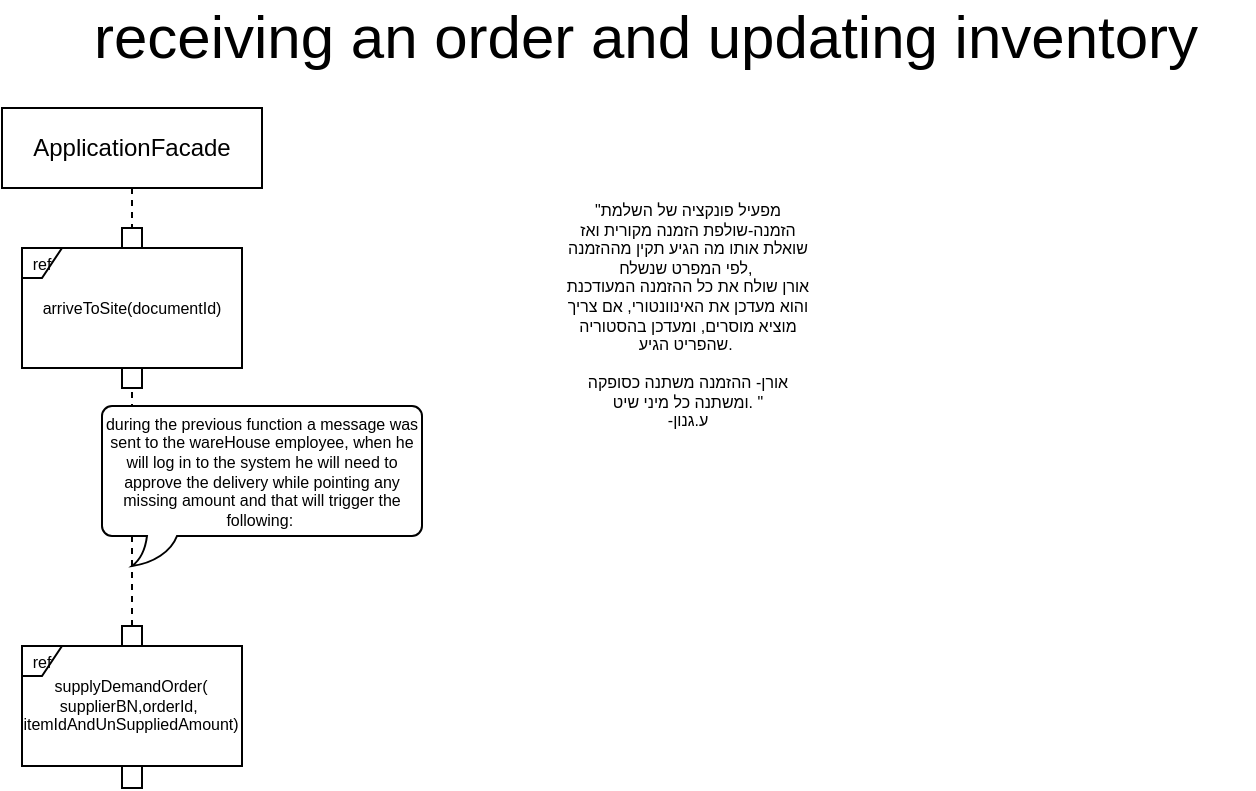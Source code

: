 <mxfile version="19.0.3" type="device" pages="5"><diagram id="plRlSUEtgNbDI_27X9vG" name="recievingAnOrder (main sequence)"><mxGraphModel dx="2489" dy="-415" grid="1" gridSize="10" guides="1" tooltips="1" connect="1" arrows="1" fold="1" page="1" pageScale="1" pageWidth="827" pageHeight="1169" math="0" shadow="0"><root><mxCell id="0"/><mxCell id="1" parent="0"/><mxCell id="4jzddQUEl5PhLkU3ekRn-1" value="ApplicationFacade" style="shape=umlLifeline;perimeter=lifelinePerimeter;whiteSpace=wrap;html=1;container=1;collapsible=0;recursiveResize=0;outlineConnect=0;fontSize=12;" parent="1" vertex="1"><mxGeometry x="-748" y="1251" width="130" height="319" as="geometry"/></mxCell><mxCell id="c4zIjwFgn5YPLMr2Ab2w-1" value="" style="rounded=0;whiteSpace=wrap;html=1;fontSize=12;" parent="4jzddQUEl5PhLkU3ekRn-1" vertex="1"><mxGeometry x="60" y="259" width="10" height="81" as="geometry"/></mxCell><mxCell id="4jzddQUEl5PhLkU3ekRn-2" value="" style="rounded=0;whiteSpace=wrap;html=1;fontSize=12;" parent="4jzddQUEl5PhLkU3ekRn-1" vertex="1"><mxGeometry x="60" y="60" width="10" height="80" as="geometry"/></mxCell><mxCell id="4jzddQUEl5PhLkU3ekRn-7" value="ref" style="shape=umlFrame;whiteSpace=wrap;html=1;width=20;height=15;fontSize=8;labelBackgroundColor=none;labelBorderColor=none;gradientColor=#ffffff;swimlaneFillColor=default;" parent="4jzddQUEl5PhLkU3ekRn-1" vertex="1"><mxGeometry x="10" y="70" width="110" height="60" as="geometry"/></mxCell><mxCell id="4jzddQUEl5PhLkU3ekRn-8" value="arriveToSite(documentId)" style="text;html=1;strokeColor=none;fillColor=none;align=center;verticalAlign=middle;whiteSpace=wrap;rounded=0;labelBackgroundColor=none;labelBorderColor=none;fontSize=8;" parent="4jzddQUEl5PhLkU3ekRn-1" vertex="1"><mxGeometry x="35" y="85" width="60" height="30" as="geometry"/></mxCell><mxCell id="1uv-hI3rkwXyhcWMSLiy-2" value="ref" style="shape=umlFrame;whiteSpace=wrap;html=1;width=20;height=15;fontSize=8;labelBackgroundColor=none;labelBorderColor=none;gradientColor=#ffffff;swimlaneFillColor=default;" parent="4jzddQUEl5PhLkU3ekRn-1" vertex="1"><mxGeometry x="10" y="269" width="110" height="60" as="geometry"/></mxCell><mxCell id="1uv-hI3rkwXyhcWMSLiy-5" value="supplyDemandOrder( supplierBN,orderId,&amp;nbsp; itemIdAndUnSuppliedAmount)" style="text;html=1;strokeColor=none;fillColor=none;align=center;verticalAlign=middle;whiteSpace=wrap;rounded=0;labelBackgroundColor=none;labelBorderColor=none;fontSize=8;" parent="4jzddQUEl5PhLkU3ekRn-1" vertex="1"><mxGeometry x="16.5" y="284" width="95" height="30" as="geometry"/></mxCell><mxCell id="4vFdGjq5ozAU5NssThZS-2" value="receiving an order and updating inventory" style="text;html=1;strokeColor=none;fillColor=none;align=center;verticalAlign=middle;whiteSpace=wrap;rounded=0;fontSize=30;" parent="1" vertex="1"><mxGeometry x="-730" y="1200" width="608" height="30" as="geometry"/></mxCell><mxCell id="Ib-eHHDDmmKSWvG-0mtT-1" value="during the previous function a message was sent to the wareHouse employee, when he will log in to the system he will need to approve the delivery while pointing any missing amount and that will trigger the following:&amp;nbsp;" style="whiteSpace=wrap;html=1;shape=mxgraph.basic.roundRectCallout;dx=30;dy=15;size=5;boundedLbl=1;labelBackgroundColor=default;labelBorderColor=none;fontSize=8;gradientColor=#ffffff;" parent="1" vertex="1"><mxGeometry x="-698" y="1400" width="160" height="80" as="geometry"/></mxCell><mxCell id="1uv-hI3rkwXyhcWMSLiy-1" value="מפעיל פונקציה של השלמת&quot; הזמנה-שולפת הזמנה מקורית ואז שואלת אותו מה הגיע תקין מההזמנה לפי המפרט שנשלח,&amp;nbsp;&lt;br&gt;אורן שולח את כל ההזמנה המעודכנת והוא מעדכן את האינוונטורי, אם צריך מוציא מוסרים, ומעדכן בהסטוריה שהפריט הגיע.&amp;nbsp;&lt;br&gt;&lt;br&gt;אורן- ההזמנה משתנה כסופקה ומשתנה כל מיני שיט. &quot;&lt;br&gt;-ע.גנון" style="text;html=1;strokeColor=none;fillColor=none;align=center;verticalAlign=middle;whiteSpace=wrap;rounded=0;labelBackgroundColor=default;labelBorderColor=none;fontSize=8;" parent="1" vertex="1"><mxGeometry x="-470" y="1340" width="130" height="30" as="geometry"/></mxCell></root></mxGraphModel></diagram><diagram id="I4u7qp8T1sGNSb8Ide-Y" name="arriveToSite"><mxGraphModel dx="2489" dy="-415" grid="1" gridSize="10" guides="1" tooltips="1" connect="1" arrows="1" fold="1" page="1" pageScale="1" pageWidth="827" pageHeight="1169" math="0" shadow="0"><root><mxCell id="0"/><mxCell id="1" parent="0"/><mxCell id="k4trXtmBfvHvOWh9Bwf0-95" value="alt" style="shape=umlFrame;whiteSpace=wrap;html=1;labelBackgroundColor=none;labelBorderColor=none;fontSize=8;gradientColor=#ffffff;width=20;height=16;" parent="1" vertex="1"><mxGeometry x="-717" y="1540" width="1367" height="330" as="geometry"/></mxCell><mxCell id="k4trXtmBfvHvOWh9Bwf0-96" value="for" style="shape=umlFrame;whiteSpace=wrap;html=1;labelBackgroundColor=default;labelBorderColor=none;fontSize=8;gradientColor=#ffffff;width=20;height=15;" parent="1" vertex="1"><mxGeometry x="-110" y="1793" width="750" height="67" as="geometry"/></mxCell><mxCell id="k4trXtmBfvHvOWh9Bwf0-97" value="arrivedToSite (documentId)" style="text;html=1;strokeColor=none;fillColor=none;align=center;verticalAlign=middle;whiteSpace=wrap;rounded=0;fontSize=30;" parent="1" vertex="1"><mxGeometry x="-360" y="1220" width="608" height="30" as="geometry"/></mxCell><mxCell id="k4trXtmBfvHvOWh9Bwf0-98" value="ApplicationFacade" style="shape=umlLifeline;perimeter=lifelinePerimeter;whiteSpace=wrap;html=1;container=1;collapsible=0;recursiveResize=0;outlineConnect=0;fontSize=12;" parent="1" vertex="1"><mxGeometry x="-740" y="1270" width="110" height="620" as="geometry"/></mxCell><mxCell id="k4trXtmBfvHvOWh9Bwf0-99" value="deliveryFacade" style="shape=umlLifeline;perimeter=lifelinePerimeter;whiteSpace=wrap;html=1;container=1;collapsible=0;recursiveResize=0;outlineConnect=0;fontSize=12;" parent="1" vertex="1"><mxGeometry x="-619" y="1270" width="110" height="620" as="geometry"/></mxCell><mxCell id="k4trXtmBfvHvOWh9Bwf0-100" value="" style="rounded=0;whiteSpace=wrap;html=1;fontSize=12;" parent="k4trXtmBfvHvOWh9Bwf0-99" vertex="1"><mxGeometry x="50" y="70" width="10" height="90" as="geometry"/></mxCell><mxCell id="k4trXtmBfvHvOWh9Bwf0-101" value="siteController" style="shape=umlLifeline;perimeter=lifelinePerimeter;whiteSpace=wrap;html=1;container=1;collapsible=0;recursiveResize=0;outlineConnect=0;fontSize=12;" parent="1" vertex="1"><mxGeometry x="-500" y="1270" width="110" height="620" as="geometry"/></mxCell><mxCell id="k4trXtmBfvHvOWh9Bwf0-102" value="" style="rounded=0;whiteSpace=wrap;html=1;fontSize=12;" parent="k4trXtmBfvHvOWh9Bwf0-101" vertex="1"><mxGeometry x="50" y="80" width="10" height="70" as="geometry"/></mxCell><mxCell id="k4trXtmBfvHvOWh9Bwf0-103" value="" style="endArrow=classic;html=1;rounded=0;fontSize=8;entryX=1;entryY=0.354;entryDx=0;entryDy=0;entryPerimeter=0;" parent="1" edge="1"><mxGeometry width="50" height="50" relative="1" as="geometry"><mxPoint x="-559" y="1359" as="sourcePoint"/><mxPoint x="-448" y="1359" as="targetPoint"/><Array as="points"/></mxGeometry></mxCell><mxCell id="k4trXtmBfvHvOWh9Bwf0-104" value="1.1: getDocument(documentId)" style="edgeLabel;html=1;align=center;verticalAlign=middle;resizable=0;points=[];fontSize=8;" parent="k4trXtmBfvHvOWh9Bwf0-103" vertex="1" connectable="0"><mxGeometry x="-0.097" y="-1" relative="1" as="geometry"><mxPoint x="3" y="-8" as="offset"/></mxGeometry></mxCell><mxCell id="k4trXtmBfvHvOWh9Bwf0-105" value="siteMapper&lt;span style=&quot;color: rgba(0, 0, 0, 0); font-family: monospace; font-size: 0px; text-align: start;&quot;&gt;%3CmxGraphModel%3E%3Croot%3E%3CmxCell%20id%3D%220%22%2F%3E%3CmxCell%20id%3D%221%22%20parent%3D%220%22%2F%3E%3CmxCell%20id%3D%222%22%20value%3D%22SupplierMapper%22%20style%3D%22shape%3DumlLifeline%3Bperimeter%3DlifelinePerimeter%3BwhiteSpace%3Dwrap%3Bhtml%3D1%3Bcontainer%3D1%3Bcollapsible%3D0%3BrecursiveResize%3D0%3BoutlineConnect%3D0%3BfontSize%3D9%3Bsize%3D30%3B%22%20vertex%3D%221%22%20parent%3D%221%22%3E%3CmxGeometry%20x%3D%22136.12%22%20y%3D%221260%22%20width%3D%22100%22%20height%3D%22590%22%20as%3D%22geometry%22%2F%3E%3C%2FmxCell%3E%3CmxCell%20id%3D%223%22%20value%3D%22%26amp%3Blt%3B%26amp%3Blt%3Bcollection%26amp%3Bgt%3B%26amp%3Bgt%3B%22%20style%3D%22text%3Bhtml%3D1%3BstrokeColor%3Dnone%3BfillColor%3Dnone%3Balign%3Dcenter%3BverticalAlign%3Dmiddle%3BwhiteSpace%3Dwrap%3Brounded%3D0%3BfontSize%3D9%3B%22%20vertex%3D%221%22%20parent%3D%222%22%3E%3CmxGeometry%20x%3D%2225%22%20width%3D%2260%22%20height%3D%2210%22%20as%3D%22geometry%22%2F%3E%3C%2FmxCell%3E%3CmxCell%20id%3D%224%22%20value%3D%22deliveries%22%20style%3D%22rounded%3D0%3BwhiteSpace%3Dwrap%3Bhtml%3D1%3BfontSize%3D12%3B%22%20vertex%3D%221%22%20parent%3D%222%22%3E%3CmxGeometry%20x%3D%2210%22%20y%3D%2210%22%20width%3D%22100%22%20height%3D%2230%22%20as%3D%22geometry%22%2F%3E%3C%2FmxCell%3E%3C%2Froot%3E%3C%2FmxGraphModel%3E&lt;/span&gt;" style="shape=umlLifeline;perimeter=lifelinePerimeter;whiteSpace=wrap;html=1;container=1;collapsible=0;recursiveResize=0;outlineConnect=0;fontSize=12;" parent="1" vertex="1"><mxGeometry x="-380" y="1270" width="110" height="630" as="geometry"/></mxCell><mxCell id="k4trXtmBfvHvOWh9Bwf0-106" value="" style="endArrow=classic;html=1;rounded=0;fontSize=8;entryX=1;entryY=0.354;entryDx=0;entryDy=0;entryPerimeter=0;" parent="1" edge="1"><mxGeometry width="50" height="50" relative="1" as="geometry"><mxPoint x="-439" y="1371" as="sourcePoint"/><mxPoint x="-328" y="1371" as="targetPoint"/><Array as="points"/></mxGeometry></mxCell><mxCell id="k4trXtmBfvHvOWh9Bwf0-107" value="1.1.1: getDocument(documentId)" style="edgeLabel;html=1;align=center;verticalAlign=middle;resizable=0;points=[];fontSize=8;" parent="k4trXtmBfvHvOWh9Bwf0-106" vertex="1" connectable="0"><mxGeometry x="-0.097" y="-1" relative="1" as="geometry"><mxPoint x="3" y="-8" as="offset"/></mxGeometry></mxCell><mxCell id="k4trXtmBfvHvOWh9Bwf0-108" value="SupplierMapper" style="shape=umlLifeline;perimeter=lifelinePerimeter;whiteSpace=wrap;html=1;container=1;collapsible=0;recursiveResize=0;outlineConnect=0;fontSize=9;size=30;" parent="1" vertex="1"><mxGeometry x="-260" y="1270" width="100" height="620" as="geometry"/></mxCell><mxCell id="k4trXtmBfvHvOWh9Bwf0-109" value="&amp;lt;&amp;lt;collection&amp;gt;&amp;gt;" style="text;html=1;strokeColor=none;fillColor=none;align=center;verticalAlign=middle;whiteSpace=wrap;rounded=0;fontSize=9;" parent="k4trXtmBfvHvOWh9Bwf0-108" vertex="1"><mxGeometry x="25" width="60" height="10" as="geometry"/></mxCell><mxCell id="k4trXtmBfvHvOWh9Bwf0-110" value="deliveries" style="rounded=0;whiteSpace=wrap;html=1;fontSize=12;" parent="k4trXtmBfvHvOWh9Bwf0-108" vertex="1"><mxGeometry x="10" y="10" width="100" height="30" as="geometry"/></mxCell><mxCell id="k4trXtmBfvHvOWh9Bwf0-111" value="" style="endArrow=classic;html=1;rounded=0;fontSize=8;entryX=1;entryY=0.354;entryDx=0;entryDy=0;entryPerimeter=0;" parent="1" edge="1"><mxGeometry width="50" height="50" relative="1" as="geometry"><mxPoint x="-790" y="1335" as="sourcePoint"/><mxPoint x="-690" y="1334.92" as="targetPoint"/><Array as="points"/></mxGeometry></mxCell><mxCell id="k4trXtmBfvHvOWh9Bwf0-112" value="arriveToSite(documenId)" style="edgeLabel;html=1;align=center;verticalAlign=middle;resizable=0;points=[];fontSize=8;" parent="k4trXtmBfvHvOWh9Bwf0-111" vertex="1" connectable="0"><mxGeometry x="-0.097" y="-1" relative="1" as="geometry"><mxPoint x="3" y="-9" as="offset"/></mxGeometry></mxCell><mxCell id="k4trXtmBfvHvOWh9Bwf0-113" value="" style="endArrow=classic;html=1;rounded=0;fontSize=8;entryX=1;entryY=0.354;entryDx=0;entryDy=0;entryPerimeter=0;" parent="1" edge="1"><mxGeometry width="50" height="50" relative="1" as="geometry"><mxPoint x="-680" y="1349" as="sourcePoint"/><mxPoint x="-569" y="1349" as="targetPoint"/><Array as="points"/></mxGeometry></mxCell><mxCell id="k4trXtmBfvHvOWh9Bwf0-114" value="1: getDocument(documentId)" style="edgeLabel;html=1;align=center;verticalAlign=middle;resizable=0;points=[];fontSize=8;" parent="k4trXtmBfvHvOWh9Bwf0-113" vertex="1" connectable="0"><mxGeometry x="-0.097" y="-1" relative="1" as="geometry"><mxPoint x="3" y="-8" as="offset"/></mxGeometry></mxCell><mxCell id="k4trXtmBfvHvOWh9Bwf0-115" value="" style="rounded=0;whiteSpace=wrap;html=1;fontSize=12;" parent="1" vertex="1"><mxGeometry x="-215" y="1376" width="10" height="20" as="geometry"/></mxCell><mxCell id="k4trXtmBfvHvOWh9Bwf0-116" value="" style="endArrow=classic;html=1;rounded=0;fontSize=8;entryX=1;entryY=0.354;entryDx=0;entryDy=0;entryPerimeter=0;" parent="1" edge="1"><mxGeometry width="50" height="50" relative="1" as="geometry"><mxPoint x="-324" y="1381" as="sourcePoint"/><mxPoint x="-213" y="1381" as="targetPoint"/><Array as="points"/></mxGeometry></mxCell><mxCell id="k4trXtmBfvHvOWh9Bwf0-117" value="1.1.1.1: get(documentId)" style="edgeLabel;html=1;align=center;verticalAlign=middle;resizable=0;points=[];fontSize=8;" parent="k4trXtmBfvHvOWh9Bwf0-116" vertex="1" connectable="0"><mxGeometry x="-0.097" y="-1" relative="1" as="geometry"><mxPoint x="3" y="-8" as="offset"/></mxGeometry></mxCell><mxCell id="k4trXtmBfvHvOWh9Bwf0-118" value="" style="rounded=0;whiteSpace=wrap;html=1;fontSize=12;" parent="1" vertex="1"><mxGeometry x="-330" y="1364" width="10" height="46" as="geometry"/></mxCell><mxCell id="k4trXtmBfvHvOWh9Bwf0-119" value="" style="endArrow=classic;html=1;rounded=0;fontSize=8;dashed=1;exitX=0.011;exitY=0.076;exitDx=0;exitDy=0;exitPerimeter=0;" parent="1" edge="1"><mxGeometry width="50" height="50" relative="1" as="geometry"><mxPoint x="-214.89" y="1393.88" as="sourcePoint"/><mxPoint x="-320" y="1394" as="targetPoint"/></mxGeometry></mxCell><mxCell id="k4trXtmBfvHvOWh9Bwf0-120" value="siteDoc" style="edgeLabel;html=1;align=center;verticalAlign=middle;resizable=0;points=[];fontSize=8;" parent="k4trXtmBfvHvOWh9Bwf0-119" vertex="1" connectable="0"><mxGeometry x="-0.299" relative="1" as="geometry"><mxPoint x="-18" y="-6" as="offset"/></mxGeometry></mxCell><mxCell id="k4trXtmBfvHvOWh9Bwf0-121" value="" style="endArrow=classic;html=1;rounded=0;fontSize=8;dashed=1;exitX=0.011;exitY=0.076;exitDx=0;exitDy=0;exitPerimeter=0;" parent="1" edge="1"><mxGeometry width="50" height="50" relative="1" as="geometry"><mxPoint x="-331.89" y="1403.88" as="sourcePoint"/><mxPoint x="-437" y="1404" as="targetPoint"/></mxGeometry></mxCell><mxCell id="k4trXtmBfvHvOWh9Bwf0-122" value="siteDoc" style="edgeLabel;html=1;align=center;verticalAlign=middle;resizable=0;points=[];fontSize=8;" parent="k4trXtmBfvHvOWh9Bwf0-121" vertex="1" connectable="0"><mxGeometry x="-0.299" relative="1" as="geometry"><mxPoint x="-18" y="-6" as="offset"/></mxGeometry></mxCell><mxCell id="k4trXtmBfvHvOWh9Bwf0-123" value="" style="endArrow=classic;html=1;rounded=0;fontSize=8;dashed=1;exitX=0.011;exitY=0.076;exitDx=0;exitDy=0;exitPerimeter=0;" parent="1" edge="1"><mxGeometry width="50" height="50" relative="1" as="geometry"><mxPoint x="-452.89" y="1413.88" as="sourcePoint"/><mxPoint x="-558" y="1414" as="targetPoint"/></mxGeometry></mxCell><mxCell id="k4trXtmBfvHvOWh9Bwf0-124" value="siteDoc" style="edgeLabel;html=1;align=center;verticalAlign=middle;resizable=0;points=[];fontSize=8;" parent="k4trXtmBfvHvOWh9Bwf0-123" vertex="1" connectable="0"><mxGeometry x="-0.299" relative="1" as="geometry"><mxPoint x="-18" y="-6" as="offset"/></mxGeometry></mxCell><mxCell id="k4trXtmBfvHvOWh9Bwf0-125" value="" style="endArrow=classic;html=1;rounded=0;fontSize=8;dashed=1;exitX=0.011;exitY=0.076;exitDx=0;exitDy=0;exitPerimeter=0;" parent="1" edge="1"><mxGeometry width="50" height="50" relative="1" as="geometry"><mxPoint x="-571.89" y="1423.88" as="sourcePoint"/><mxPoint x="-677" y="1424" as="targetPoint"/></mxGeometry></mxCell><mxCell id="k4trXtmBfvHvOWh9Bwf0-126" value="siteDoc" style="edgeLabel;html=1;align=center;verticalAlign=middle;resizable=0;points=[];fontSize=8;" parent="k4trXtmBfvHvOWh9Bwf0-125" vertex="1" connectable="0"><mxGeometry x="-0.299" relative="1" as="geometry"><mxPoint x="-18" y="-6" as="offset"/></mxGeometry></mxCell><mxCell id="k4trXtmBfvHvOWh9Bwf0-127" value="EmployeeFacade" style="shape=umlLifeline;perimeter=lifelinePerimeter;whiteSpace=wrap;html=1;container=1;collapsible=0;recursiveResize=0;outlineConnect=0;fontSize=12;" parent="1" vertex="1"><mxGeometry x="218" y="1270" width="110" height="620" as="geometry"/></mxCell><mxCell id="k4trXtmBfvHvOWh9Bwf0-128" value="branchController" style="shape=umlLifeline;perimeter=lifelinePerimeter;whiteSpace=wrap;html=1;container=1;collapsible=0;recursiveResize=0;outlineConnect=0;fontSize=12;" parent="1" vertex="1"><mxGeometry x="337" y="1270" width="110" height="620" as="geometry"/></mxCell><mxCell id="k4trXtmBfvHvOWh9Bwf0-129" value="branchMapper&lt;span style=&quot;color: rgba(0, 0, 0, 0); font-family: monospace; font-size: 0px; text-align: start;&quot;&gt;%3CmxGraphModel%3E%3Croot%3E%3CmxCell%20id%3D%220%22%2F%3E%3CmxCell%20id%3D%221%22%20parent%3D%220%22%2F%3E%3CmxCell%20id%3D%222%22%20value%3D%22SupplierMapper%22%20style%3D%22shape%3DumlLifeline%3Bperimeter%3DlifelinePerimeter%3BwhiteSpace%3Dwrap%3Bhtml%3D1%3Bcontainer%3D1%3Bcollapsible%3D0%3BrecursiveResize%3D0%3BoutlineConnect%3D0%3BfontSize%3D9%3Bsize%3D30%3B%22%20vertex%3D%221%22%20parent%3D%221%22%3E%3CmxGeometry%20x%3D%22136.12%22%20y%3D%221260%22%20width%3D%22100%22%20height%3D%22590%22%20as%3D%22geometry%22%2F%3E%3C%2FmxCell%3E%3CmxCell%20id%3D%223%22%20value%3D%22%26amp%3Blt%3B%26amp%3Blt%3Bcollection%26amp%3Bgt%3B%26amp%3Bgt%3B%22%20style%3D%22text%3Bhtml%3D1%3BstrokeColor%3Dnone%3BfillColor%3Dnone%3Balign%3Dcenter%3BverticalAlign%3Dmiddle%3BwhiteSpace%3Dwrap%3Brounded%3D0%3BfontSize%3D9%3B%22%20vertex%3D%221%22%20parent%3D%222%22%3E%3CmxGeometry%20x%3D%2225%22%20width%3D%2260%22%20height%3D%2210%22%20as%3D%22geometry%22%2F%3E%3C%2FmxCell%3E%3CmxCell%20id%3D%224%22%20value%3D%22deliveries%22%20style%3D%22rounded%3D0%3BwhiteSpace%3Dwrap%3Bhtml%3D1%3BfontSize%3D12%3B%22%20vertex%3D%221%22%20parent%3D%222%22%3E%3CmxGeometry%20x%3D%2210%22%20y%3D%2210%22%20width%3D%22100%22%20height%3D%2230%22%20as%3D%22geometry%22%2F%3E%3C%2FmxCell%3E%3C%2Froot%3E%3C%2FmxGraphModel%3E&lt;/span&gt;" style="shape=umlLifeline;perimeter=lifelinePerimeter;whiteSpace=wrap;html=1;container=1;collapsible=0;recursiveResize=0;outlineConnect=0;fontSize=12;" parent="1" vertex="1"><mxGeometry x="457" y="1270" width="110" height="620" as="geometry"/></mxCell><mxCell id="k4trXtmBfvHvOWh9Bwf0-130" value="DATA SOURCE" style="shape=umlLifeline;perimeter=lifelinePerimeter;whiteSpace=wrap;html=1;container=1;collapsible=0;recursiveResize=0;outlineConnect=0;fontSize=9;size=40;" parent="1" vertex="1"><mxGeometry x="577" y="1270" width="100" height="590" as="geometry"/></mxCell><mxCell id="k4trXtmBfvHvOWh9Bwf0-131" value="" style="rounded=0;whiteSpace=wrap;html=1;fontSize=12;" parent="k4trXtmBfvHvOWh9Bwf0-130" vertex="1"><mxGeometry x="45" y="488" width="10" height="20" as="geometry"/></mxCell><mxCell id="k4trXtmBfvHvOWh9Bwf0-132" value="" style="rounded=0;whiteSpace=wrap;html=1;fontSize=12;" parent="1" vertex="1"><mxGeometry x="269" y="1438" width="10" height="90" as="geometry"/></mxCell><mxCell id="k4trXtmBfvHvOWh9Bwf0-133" value="" style="rounded=0;whiteSpace=wrap;html=1;fontSize=12;" parent="1" vertex="1"><mxGeometry x="388" y="1448" width="10" height="70" as="geometry"/></mxCell><mxCell id="k4trXtmBfvHvOWh9Bwf0-134" value="" style="endArrow=classic;html=1;rounded=0;fontSize=8;entryX=1;entryY=0.354;entryDx=0;entryDy=0;entryPerimeter=0;" parent="1" edge="1"><mxGeometry width="50" height="50" relative="1" as="geometry"><mxPoint x="279" y="1457" as="sourcePoint"/><mxPoint x="390" y="1457" as="targetPoint"/><Array as="points"/></mxGeometry></mxCell><mxCell id="k4trXtmBfvHvOWh9Bwf0-135" value="2.1: getAllBranchesAddress()" style="edgeLabel;html=1;align=center;verticalAlign=middle;resizable=0;points=[];fontSize=8;" parent="k4trXtmBfvHvOWh9Bwf0-134" vertex="1" connectable="0"><mxGeometry x="-0.097" y="-1" relative="1" as="geometry"><mxPoint x="3" y="-8" as="offset"/></mxGeometry></mxCell><mxCell id="k4trXtmBfvHvOWh9Bwf0-136" value="" style="endArrow=classic;html=1;rounded=0;fontSize=8;entryX=1;entryY=0.354;entryDx=0;entryDy=0;entryPerimeter=0;" parent="1" edge="1"><mxGeometry width="50" height="50" relative="1" as="geometry"><mxPoint x="399" y="1469" as="sourcePoint"/><mxPoint x="510" y="1469" as="targetPoint"/><Array as="points"/></mxGeometry></mxCell><mxCell id="k4trXtmBfvHvOWh9Bwf0-137" value="2.1.1: getAllBranchesAddress()" style="edgeLabel;html=1;align=center;verticalAlign=middle;resizable=0;points=[];fontSize=8;" parent="k4trXtmBfvHvOWh9Bwf0-136" vertex="1" connectable="0"><mxGeometry x="-0.097" y="-1" relative="1" as="geometry"><mxPoint x="3" y="-8" as="offset"/></mxGeometry></mxCell><mxCell id="k4trXtmBfvHvOWh9Bwf0-138" value="" style="endArrow=classic;html=1;rounded=0;fontSize=8;entryX=-0.086;entryY=0.101;entryDx=0;entryDy=0;entryPerimeter=0;exitX=1.062;exitY=0.286;exitDx=0;exitDy=0;exitPerimeter=0;" parent="1" target="k4trXtmBfvHvOWh9Bwf0-132" edge="1"><mxGeometry width="50" height="50" relative="1" as="geometry"><mxPoint x="-679.38" y="1447.26" as="sourcePoint"/><mxPoint x="-569" y="1448" as="targetPoint"/><Array as="points"/></mxGeometry></mxCell><mxCell id="k4trXtmBfvHvOWh9Bwf0-139" value="2: getAllBranchesAddress()" style="edgeLabel;html=1;align=center;verticalAlign=middle;resizable=0;points=[];fontSize=8;" parent="k4trXtmBfvHvOWh9Bwf0-138" vertex="1" connectable="0"><mxGeometry x="-0.097" y="-1" relative="1" as="geometry"><mxPoint x="3" y="-8" as="offset"/></mxGeometry></mxCell><mxCell id="k4trXtmBfvHvOWh9Bwf0-140" value="" style="rounded=0;whiteSpace=wrap;html=1;fontSize=12;" parent="1" vertex="1"><mxGeometry x="623" y="1474" width="10" height="20" as="geometry"/></mxCell><mxCell id="k4trXtmBfvHvOWh9Bwf0-141" value="" style="endArrow=classic;html=1;rounded=0;fontSize=8;entryX=1;entryY=0.354;entryDx=0;entryDy=0;entryPerimeter=0;" parent="1" edge="1"><mxGeometry width="50" height="50" relative="1" as="geometry"><mxPoint x="514" y="1479" as="sourcePoint"/><mxPoint x="625" y="1479" as="targetPoint"/><Array as="points"/></mxGeometry></mxCell><mxCell id="k4trXtmBfvHvOWh9Bwf0-142" value="2.1.1.1select arrdess &lt;br&gt;from branches" style="edgeLabel;html=1;align=center;verticalAlign=middle;resizable=0;points=[];fontSize=8;" parent="k4trXtmBfvHvOWh9Bwf0-141" vertex="1" connectable="0"><mxGeometry x="-0.097" y="-1" relative="1" as="geometry"><mxPoint x="3" y="-13" as="offset"/></mxGeometry></mxCell><mxCell id="k4trXtmBfvHvOWh9Bwf0-143" value="" style="rounded=0;whiteSpace=wrap;html=1;fontSize=12;" parent="1" vertex="1"><mxGeometry x="508" y="1462" width="10" height="46" as="geometry"/></mxCell><mxCell id="k4trXtmBfvHvOWh9Bwf0-144" value="" style="endArrow=classic;html=1;rounded=0;fontSize=8;dashed=1;exitX=0.011;exitY=0.076;exitDx=0;exitDy=0;exitPerimeter=0;" parent="1" edge="1"><mxGeometry width="50" height="50" relative="1" as="geometry"><mxPoint x="623.11" y="1491.88" as="sourcePoint"/><mxPoint x="518" y="1492" as="targetPoint"/></mxGeometry></mxCell><mxCell id="k4trXtmBfvHvOWh9Bwf0-145" value="branches" style="edgeLabel;html=1;align=center;verticalAlign=middle;resizable=0;points=[];fontSize=8;" parent="k4trXtmBfvHvOWh9Bwf0-144" vertex="1" connectable="0"><mxGeometry x="-0.299" relative="1" as="geometry"><mxPoint x="-18" y="-6" as="offset"/></mxGeometry></mxCell><mxCell id="k4trXtmBfvHvOWh9Bwf0-146" value="" style="endArrow=classic;html=1;rounded=0;fontSize=8;dashed=1;exitX=0.011;exitY=0.076;exitDx=0;exitDy=0;exitPerimeter=0;" parent="1" edge="1"><mxGeometry width="50" height="50" relative="1" as="geometry"><mxPoint x="506.11" y="1501.88" as="sourcePoint"/><mxPoint x="401" y="1502" as="targetPoint"/></mxGeometry></mxCell><mxCell id="k4trXtmBfvHvOWh9Bwf0-147" value="branches" style="edgeLabel;html=1;align=center;verticalAlign=middle;resizable=0;points=[];fontSize=8;" parent="k4trXtmBfvHvOWh9Bwf0-146" vertex="1" connectable="0"><mxGeometry x="-0.299" relative="1" as="geometry"><mxPoint x="-18" y="-6" as="offset"/></mxGeometry></mxCell><mxCell id="k4trXtmBfvHvOWh9Bwf0-148" value="" style="endArrow=classic;html=1;rounded=0;fontSize=8;dashed=1;exitX=0.011;exitY=0.076;exitDx=0;exitDy=0;exitPerimeter=0;" parent="1" edge="1"><mxGeometry width="50" height="50" relative="1" as="geometry"><mxPoint x="385.11" y="1511.88" as="sourcePoint"/><mxPoint x="280" y="1512" as="targetPoint"/></mxGeometry></mxCell><mxCell id="k4trXtmBfvHvOWh9Bwf0-149" value="branches" style="edgeLabel;html=1;align=center;verticalAlign=middle;resizable=0;points=[];fontSize=8;" parent="k4trXtmBfvHvOWh9Bwf0-148" vertex="1" connectable="0"><mxGeometry x="-0.299" relative="1" as="geometry"><mxPoint x="-18" y="-6" as="offset"/></mxGeometry></mxCell><mxCell id="k4trXtmBfvHvOWh9Bwf0-150" value="" style="endArrow=classic;html=1;rounded=0;fontSize=8;dashed=1;exitX=-0.033;exitY=0.936;exitDx=0;exitDy=0;exitPerimeter=0;entryX=1;entryY=0.471;entryDx=0;entryDy=0;entryPerimeter=0;" parent="1" source="k4trXtmBfvHvOWh9Bwf0-132" edge="1"><mxGeometry width="50" height="50" relative="1" as="geometry"><mxPoint x="-571.89" y="1522.88" as="sourcePoint"/><mxPoint x="-680" y="1523.11" as="targetPoint"/></mxGeometry></mxCell><mxCell id="k4trXtmBfvHvOWh9Bwf0-151" value="branches" style="edgeLabel;html=1;align=center;verticalAlign=middle;resizable=0;points=[];fontSize=8;" parent="k4trXtmBfvHvOWh9Bwf0-150" vertex="1" connectable="0"><mxGeometry x="-0.299" relative="1" as="geometry"><mxPoint x="-18" y="-6" as="offset"/></mxGeometry></mxCell><mxCell id="k4trXtmBfvHvOWh9Bwf0-152" value="" style="rounded=0;whiteSpace=wrap;html=1;fontSize=12;" parent="1" vertex="1"><mxGeometry x="-690" y="1330" width="10" height="550" as="geometry"/></mxCell><mxCell id="k4trXtmBfvHvOWh9Bwf0-153" value="ref" style="shape=umlFrame;whiteSpace=wrap;html=1;labelBackgroundColor=default;labelBorderColor=none;fontSize=8;gradientColor=#ffffff;swimlaneFillColor=default;width=20;height=15;" parent="1" vertex="1"><mxGeometry x="-710" y="1570" width="130" height="50" as="geometry"/></mxCell><mxCell id="k4trXtmBfvHvOWh9Bwf0-154" value="3: pushMessage (&quot;warehouse&quot;, document.address, &quot;order has arrived&quot;)" style="text;html=1;strokeColor=none;fillColor=none;align=center;verticalAlign=middle;whiteSpace=wrap;rounded=0;labelBackgroundColor=default;labelBorderColor=none;fontSize=8;" parent="1" vertex="1"><mxGeometry x="-700" y="1583" width="110" height="30" as="geometry"/></mxCell><mxCell id="k4trXtmBfvHvOWh9Bwf0-155" value="[branches.contains(document.address) ]&amp;nbsp;" style="text;html=1;strokeColor=none;fillColor=none;align=center;verticalAlign=middle;whiteSpace=wrap;rounded=0;labelBackgroundColor=default;labelBorderColor=none;fontSize=8;" parent="1" vertex="1"><mxGeometry x="-700" y="1544" width="150" height="10" as="geometry"/></mxCell><mxCell id="k4trXtmBfvHvOWh9Bwf0-156" value="for" style="shape=umlFrame;whiteSpace=wrap;html=1;labelBackgroundColor=default;labelBorderColor=none;fontSize=8;gradientColor=#ffffff;width=20;height=15;" parent="1" vertex="1"><mxGeometry x="-710" y="1630" width="160" height="80" as="geometry"/></mxCell><mxCell id="k4trXtmBfvHvOWh9Bwf0-157" value="ref" style="shape=umlFrame;whiteSpace=wrap;html=1;labelBackgroundColor=default;labelBorderColor=none;fontSize=8;gradientColor=#ffffff;swimlaneFillColor=default;width=20;height=15;" parent="1" vertex="1"><mxGeometry x="-700" y="1650" width="130" height="50" as="geometry"/></mxCell><mxCell id="k4trXtmBfvHvOWh9Bwf0-158" value="[ entry: siteDoc.unload ]" style="text;html=1;strokeColor=none;fillColor=none;align=center;verticalAlign=middle;whiteSpace=wrap;rounded=0;labelBackgroundColor=default;labelBorderColor=none;fontSize=8;" parent="1" vertex="1"><mxGeometry x="-690" y="1630" width="110" height="10" as="geometry"/></mxCell><mxCell id="k4trXtmBfvHvOWh9Bwf0-159" value="4: pushMessage (&quot;warehouse&quot;, document.address, &quot;you recieve&quot; +&amp;nbsp;entry.properties )" style="text;html=1;strokeColor=none;fillColor=none;align=center;verticalAlign=middle;whiteSpace=wrap;rounded=0;labelBackgroundColor=default;labelBorderColor=none;fontSize=8;" parent="1" vertex="1"><mxGeometry x="-687" y="1660" width="110" height="30" as="geometry"/></mxCell><mxCell id="k4trXtmBfvHvOWh9Bwf0-160" value="" style="endArrow=classic;html=1;rounded=0;fontSize=8;entryX=1;entryY=0.354;entryDx=0;entryDy=0;entryPerimeter=0;" parent="1" edge="1"><mxGeometry width="50" height="50" relative="1" as="geometry"><mxPoint x="-680" y="1730" as="sourcePoint"/><mxPoint x="-569" y="1730" as="targetPoint"/><Array as="points"/></mxGeometry></mxCell><mxCell id="k4trXtmBfvHvOWh9Bwf0-161" value="5: finishOrder(documentId)" style="edgeLabel;html=1;align=center;verticalAlign=middle;resizable=0;points=[];fontSize=8;" parent="k4trXtmBfvHvOWh9Bwf0-160" vertex="1" connectable="0"><mxGeometry x="-0.097" y="-1" relative="1" as="geometry"><mxPoint x="3" y="-8" as="offset"/></mxGeometry></mxCell><mxCell id="k4trXtmBfvHvOWh9Bwf0-162" value="stockShortness&lt;br&gt;Controller" style="shape=umlLifeline;perimeter=lifelinePerimeter;whiteSpace=wrap;html=1;container=1;collapsible=0;recursiveResize=0;outlineConnect=0;fontSize=12;" parent="1" vertex="1"><mxGeometry x="-142" y="1270" width="110" height="620" as="geometry"/></mxCell><mxCell id="k4trXtmBfvHvOWh9Bwf0-163" value="stockShortness&lt;br&gt;Mapper&lt;span style=&quot;color: rgba(0, 0, 0, 0); font-family: monospace; font-size: 0px; text-align: start;&quot;&gt;%3CmxGraphModel%3E%3Croot%3E%3CmxCell%20id%3D%220%22%2F%3E%3CmxCell%20id%3D%221%22%20parent%3D%220%22%2F%3E%3CmxCell%20id%3D%222%22%20value%3D%22SupplierMapper%22%20style%3D%22shape%3DumlLifeline%3Bperimeter%3DlifelinePerimeter%3BwhiteSpace%3Dwrap%3Bhtml%3D1%3Bcontainer%3D1%3Bcollapsible%3D0%3BrecursiveResize%3D0%3BoutlineConnect%3D0%3BfontSize%3D9%3Bsize%3D30%3B%22%20vertex%3D%221%22%20parent%3D%221%22%3E%3CmxGeometry%20x%3D%22136.12%22%20y%3D%221260%22%20width%3D%22100%22%20height%3D%22590%22%20as%3D%22geometry%22%2F%3E%3C%2FmxCell%3E%3CmxCell%20id%3D%223%22%20value%3D%22%26amp%3Blt%3B%26amp%3Blt%3Bcollection%26amp%3Bgt%3B%26amp%3Bgt%3B%22%20style%3D%22text%3Bhtml%3D1%3BstrokeColor%3Dnone%3BfillColor%3Dnone%3Balign%3Dcenter%3BverticalAlign%3Dmiddle%3BwhiteSpace%3Dwrap%3Brounded%3D0%3BfontSize%3D9%3B%22%20vertex%3D%221%22%20parent%3D%222%22%3E%3CmxGeometry%20x%3D%2225%22%20width%3D%2260%22%20height%3D%2210%22%20as%3D%22geometry%22%2F%3E%3C%2FmxCell%3E%3CmxCell%20id%3D%224%22%20value%3D%22deliveries%22%20style%3D%22rounded%3D0%3BwhiteSpace%3Dwrap%3Bhtml%3D1%3BfontSize%3D12%3B%22%20vertex%3D%221%22%20parent%3D%222%22%3E%3CmxGeometry%20x%3D%2210%22%20y%3D%2210%22%20width%3D%22100%22%20height%3D%2230%22%20as%3D%22geometry%22%2F%3E%3C%2FmxCell%3E%3C%2Froot%3E%3C%2FmxGraphModel%3E&lt;/span&gt;" style="shape=umlLifeline;perimeter=lifelinePerimeter;whiteSpace=wrap;html=1;container=1;collapsible=0;recursiveResize=0;outlineConnect=0;fontSize=12;" parent="1" vertex="1"><mxGeometry x="-22" y="1270" width="110" height="620" as="geometry"/></mxCell><mxCell id="k4trXtmBfvHvOWh9Bwf0-164" value="" style="endArrow=classic;html=1;rounded=0;fontSize=8;entryX=1;entryY=0.354;entryDx=0;entryDy=0;entryPerimeter=0;" parent="1" edge="1"><mxGeometry width="50" height="50" relative="1" as="geometry"><mxPoint x="-81" y="1752" as="sourcePoint"/><mxPoint x="30" y="1752" as="targetPoint"/><Array as="points"/></mxGeometry></mxCell><mxCell id="k4trXtmBfvHvOWh9Bwf0-165" value="5.1.1: getOrdersOfDocument(documentId)" style="edgeLabel;html=1;align=center;verticalAlign=middle;resizable=0;points=[];fontSize=7;" parent="k4trXtmBfvHvOWh9Bwf0-164" vertex="1" connectable="0"><mxGeometry x="-0.097" y="-1" relative="1" as="geometry"><mxPoint x="3" y="-8" as="offset"/></mxGeometry></mxCell><mxCell id="k4trXtmBfvHvOWh9Bwf0-166" value="SupplierMapper" style="shape=umlLifeline;perimeter=lifelinePerimeter;whiteSpace=wrap;html=1;container=1;collapsible=0;recursiveResize=0;outlineConnect=0;fontSize=9;size=30;" parent="1" vertex="1"><mxGeometry x="98" y="1270" width="100" height="620" as="geometry"/></mxCell><mxCell id="k4trXtmBfvHvOWh9Bwf0-167" value="&amp;lt;&amp;lt;collection&amp;gt;&amp;gt;" style="text;html=1;strokeColor=none;fillColor=none;align=center;verticalAlign=middle;whiteSpace=wrap;rounded=0;fontSize=9;" parent="k4trXtmBfvHvOWh9Bwf0-166" vertex="1"><mxGeometry x="25" width="60" height="10" as="geometry"/></mxCell><mxCell id="k4trXtmBfvHvOWh9Bwf0-168" value="stockShortnesses" style="rounded=0;whiteSpace=wrap;html=1;fontSize=12;" parent="k4trXtmBfvHvOWh9Bwf0-166" vertex="1"><mxGeometry x="10" y="10" width="100" height="30" as="geometry"/></mxCell><mxCell id="k4trXtmBfvHvOWh9Bwf0-169" value="" style="endArrow=classic;html=1;rounded=0;fontSize=8;entryX=0;entryY=0.25;entryDx=0;entryDy=0;" parent="1" target="k4trXtmBfvHvOWh9Bwf0-131" edge="1"><mxGeometry width="50" height="50" relative="1" as="geometry"><mxPoint x="34" y="1762" as="sourcePoint"/><mxPoint x="140" y="1762" as="targetPoint"/><Array as="points"/></mxGeometry></mxCell><mxCell id="k4trXtmBfvHvOWh9Bwf0-170" value="5.1.1.1: select orderId&amp;nbsp;&lt;br&gt;from stockShortnesses&lt;br&gt;where boundUnloadId= documentId" style="edgeLabel;html=1;align=center;verticalAlign=middle;resizable=0;points=[];fontSize=8;" parent="k4trXtmBfvHvOWh9Bwf0-169" vertex="1" connectable="0"><mxGeometry x="-0.097" y="-1" relative="1" as="geometry"><mxPoint x="3" y="-18" as="offset"/></mxGeometry></mxCell><mxCell id="k4trXtmBfvHvOWh9Bwf0-171" value="" style="rounded=0;whiteSpace=wrap;html=1;fontSize=12;" parent="1" vertex="1"><mxGeometry x="28" y="1745" width="10" height="46" as="geometry"/></mxCell><mxCell id="k4trXtmBfvHvOWh9Bwf0-172" value="" style="endArrow=classic;html=1;rounded=0;fontSize=8;dashed=1;exitX=0;exitY=0.75;exitDx=0;exitDy=0;" parent="1" source="k4trXtmBfvHvOWh9Bwf0-131" edge="1"><mxGeometry width="50" height="50" relative="1" as="geometry"><mxPoint x="143.11" y="1774.88" as="sourcePoint"/><mxPoint x="38" y="1775" as="targetPoint"/></mxGeometry></mxCell><mxCell id="k4trXtmBfvHvOWh9Bwf0-173" value="orderIds" style="edgeLabel;html=1;align=center;verticalAlign=middle;resizable=0;points=[];fontSize=8;" parent="k4trXtmBfvHvOWh9Bwf0-172" vertex="1" connectable="0"><mxGeometry x="-0.299" relative="1" as="geometry"><mxPoint x="-18" y="-6" as="offset"/></mxGeometry></mxCell><mxCell id="k4trXtmBfvHvOWh9Bwf0-174" value="" style="endArrow=classic;html=1;rounded=0;fontSize=8;dashed=1;exitX=0.011;exitY=0.076;exitDx=0;exitDy=0;exitPerimeter=0;" parent="1" edge="1"><mxGeometry width="50" height="50" relative="1" as="geometry"><mxPoint x="26.11" y="1784.88" as="sourcePoint"/><mxPoint x="-79" y="1785" as="targetPoint"/></mxGeometry></mxCell><mxCell id="k4trXtmBfvHvOWh9Bwf0-175" value="orderIds" style="edgeLabel;html=1;align=center;verticalAlign=middle;resizable=0;points=[];fontSize=8;" parent="k4trXtmBfvHvOWh9Bwf0-174" vertex="1" connectable="0"><mxGeometry x="-0.299" relative="1" as="geometry"><mxPoint x="-18" y="-6" as="offset"/></mxGeometry></mxCell><mxCell id="k4trXtmBfvHvOWh9Bwf0-176" value="getAllBranchesAddress()" style="edgeLabel;html=1;align=center;verticalAlign=middle;resizable=0;points=[];fontSize=8;" parent="1" vertex="1" connectable="0"><mxGeometry x="75.62" y="1440.183" as="geometry"/></mxCell><mxCell id="k4trXtmBfvHvOWh9Bwf0-177" value="branches" style="edgeLabel;html=1;align=center;verticalAlign=middle;resizable=0;points=[];fontSize=8;" parent="1" vertex="1" connectable="0"><mxGeometry x="294.67" y="1516.545" as="geometry"/></mxCell><mxCell id="k4trXtmBfvHvOWh9Bwf0-178" value="" style="rounded=0;whiteSpace=wrap;html=1;fontSize=12;" parent="1" vertex="1"><mxGeometry x="-568" y="1723" width="10" height="70" as="geometry"/></mxCell><mxCell id="k4trXtmBfvHvOWh9Bwf0-179" value="" style="endArrow=classic;html=1;rounded=0;fontSize=8;" parent="1" target="k4trXtmBfvHvOWh9Bwf0-162" edge="1"><mxGeometry width="50" height="50" relative="1" as="geometry"><mxPoint x="-558" y="1740" as="sourcePoint"/><mxPoint x="-447" y="1740" as="targetPoint"/><Array as="points"/></mxGeometry></mxCell><mxCell id="k4trXtmBfvHvOWh9Bwf0-180" value="5.1finishOrder(documentId)" style="edgeLabel;html=1;align=center;verticalAlign=middle;resizable=0;points=[];fontSize=8;" parent="k4trXtmBfvHvOWh9Bwf0-179" vertex="1" connectable="0"><mxGeometry x="-0.097" y="-1" relative="1" as="geometry"><mxPoint x="3" y="-8" as="offset"/></mxGeometry></mxCell><mxCell id="k4trXtmBfvHvOWh9Bwf0-181" value="" style="rounded=0;whiteSpace=wrap;html=1;fontSize=12;" parent="1" vertex="1"><mxGeometry x="-91" y="1735" width="10" height="115" as="geometry"/></mxCell><mxCell id="k4trXtmBfvHvOWh9Bwf0-182" value="orderId: orderIds" style="text;html=1;strokeColor=none;fillColor=none;align=center;verticalAlign=middle;whiteSpace=wrap;rounded=0;labelBackgroundColor=default;labelBorderColor=none;fontSize=8;" parent="1" vertex="1"><mxGeometry x="-79" y="1788" width="70" height="22" as="geometry"/></mxCell><mxCell id="k4trXtmBfvHvOWh9Bwf0-183" value="" style="rounded=0;whiteSpace=wrap;html=1;fontSize=12;" parent="1" vertex="1"><mxGeometry x="621" y="1828" width="10" height="12" as="geometry"/></mxCell><mxCell id="k4trXtmBfvHvOWh9Bwf0-184" value="" style="endArrow=classic;html=1;rounded=0;fontSize=8;entryX=1;entryY=0.354;entryDx=0;entryDy=0;entryPerimeter=0;" parent="1" edge="1"><mxGeometry width="50" height="50" relative="1" as="geometry"><mxPoint x="-82" y="1822" as="sourcePoint"/><mxPoint x="29" y="1822" as="targetPoint"/><Array as="points"/></mxGeometry></mxCell><mxCell id="k4trXtmBfvHvOWh9Bwf0-185" value="5.1.2: deleteOrderStock(orderId)" style="edgeLabel;html=1;align=center;verticalAlign=middle;resizable=0;points=[];fontSize=8;" parent="k4trXtmBfvHvOWh9Bwf0-184" vertex="1" connectable="0"><mxGeometry x="-0.097" y="-1" relative="1" as="geometry"><mxPoint x="3" y="-8" as="offset"/></mxGeometry></mxCell><mxCell id="k4trXtmBfvHvOWh9Bwf0-186" value="" style="endArrow=classic;html=1;rounded=0;fontSize=8;entryX=0;entryY=0.25;entryDx=0;entryDy=0;" parent="1" target="k4trXtmBfvHvOWh9Bwf0-183" edge="1"><mxGeometry width="50" height="50" relative="1" as="geometry"><mxPoint x="33" y="1832" as="sourcePoint"/><mxPoint x="139" y="1832" as="targetPoint"/><Array as="points"/></mxGeometry></mxCell><mxCell id="k4trXtmBfvHvOWh9Bwf0-187" value="5.1.2.1: delete from stockShortnesses&lt;br&gt;where boundOrderId= orderId" style="edgeLabel;html=1;align=center;verticalAlign=middle;resizable=0;points=[];fontSize=8;" parent="k4trXtmBfvHvOWh9Bwf0-186" vertex="1" connectable="0"><mxGeometry x="-0.097" y="-1" relative="1" as="geometry"><mxPoint x="3" y="-14" as="offset"/></mxGeometry></mxCell><mxCell id="k4trXtmBfvHvOWh9Bwf0-188" value="" style="rounded=0;whiteSpace=wrap;html=1;fontSize=12;" parent="1" vertex="1"><mxGeometry x="27" y="1815" width="10" height="25" as="geometry"/></mxCell></root></mxGraphModel></diagram><diagram id="z8JrFppawD6IrdkkXkgX" name="supplyDemandOrder"><mxGraphModel dx="2031" dy="1077" grid="1" gridSize="10" guides="1" tooltips="1" connect="1" arrows="1" fold="1" page="1" pageScale="1" pageWidth="850" pageHeight="1100" math="0" shadow="0"><root><mxCell id="0"/><mxCell id="1" parent="0"/><mxCell id="G3L4hKL2xx1e1AkclzM7-3" value="orderController" style="shape=umlLifeline;perimeter=lifelinePerimeter;whiteSpace=wrap;html=1;container=1;collapsible=0;recursiveResize=0;outlineConnect=0;" vertex="1" parent="1"><mxGeometry x="580" y="80" width="120" height="920" as="geometry"/></mxCell><mxCell id="G3L4hKL2xx1e1AkclzM7-4" value="" style="html=1;points=[];perimeter=orthogonalPerimeter;fontSize=13;" vertex="1" parent="G3L4hKL2xx1e1AkclzM7-3"><mxGeometry x="55" y="90" width="10" height="45" as="geometry"/></mxCell><mxCell id="G3L4hKL2xx1e1AkclzM7-5" value="" style="endArrow=classic;html=1;rounded=0;fontSize=8;entryX=-0.011;entryY=0.084;entryDx=0;entryDy=0;entryPerimeter=0;" edge="1" parent="G3L4hKL2xx1e1AkclzM7-3" target="G3L4hKL2xx1e1AkclzM7-17"><mxGeometry width="50" height="50" relative="1" as="geometry"><mxPoint x="65" y="130" as="sourcePoint"/><mxPoint x="230" y="130" as="targetPoint"/></mxGeometry></mxCell><mxCell id="G3L4hKL2xx1e1AkclzM7-6" value="" style="html=1;points=[];perimeter=orthogonalPerimeter;fontSize=13;" vertex="1" parent="G3L4hKL2xx1e1AkclzM7-3"><mxGeometry x="55" y="400" width="10" height="150" as="geometry"/></mxCell><mxCell id="G3L4hKL2xx1e1AkclzM7-7" value="&lt;pre style=&quot;background-color: rgb(43, 43, 43);&quot;&gt;&lt;div style=&quot;font-family: Helvetica; font-size: 6px; background-color: rgb(255, 255, 255);&quot;&gt;List&amp;lt;Pair&amp;lt;Integer, OrderProduct&amp;gt;&amp;gt;&lt;/div&gt;&lt;/pre&gt;" style="text;html=1;align=center;verticalAlign=middle;resizable=0;points=[];autosize=1;strokeColor=none;fillColor=none;fontSize=8;" vertex="1" parent="G3L4hKL2xx1e1AkclzM7-3"><mxGeometry x="-70.0" y="530" width="110" height="30" as="geometry"/></mxCell><mxCell id="G3L4hKL2xx1e1AkclzM7-8" value="" style="endArrow=classic;html=1;rounded=0;fontSize=8;fontColor=#330000;exitX=1.205;exitY=0.365;exitDx=0;exitDy=0;exitPerimeter=0;entryX=0;entryY=0.358;entryDx=0;entryDy=0;entryPerimeter=0;" edge="1" parent="G3L4hKL2xx1e1AkclzM7-3" target="G3L4hKL2xx1e1AkclzM7-20"><mxGeometry width="50" height="50" relative="1" as="geometry"><mxPoint x="65" y="640.45" as="sourcePoint"/><mxPoint x="217.95" y="640" as="targetPoint"/></mxGeometry></mxCell><mxCell id="G3L4hKL2xx1e1AkclzM7-9" value="ApplicationFacade" style="shape=umlLifeline;perimeter=lifelinePerimeter;whiteSpace=wrap;html=1;container=1;collapsible=0;recursiveResize=0;outlineConnect=0;" vertex="1" parent="1"><mxGeometry x="240" y="80" width="110" height="920" as="geometry"/></mxCell><mxCell id="G3L4hKL2xx1e1AkclzM7-10" value="" style="html=1;points=[];perimeter=orthogonalPerimeter;fontSize=13;" vertex="1" parent="G3L4hKL2xx1e1AkclzM7-9"><mxGeometry x="50" y="60" width="10" height="810" as="geometry"/></mxCell><mxCell id="G3L4hKL2xx1e1AkclzM7-11" value="&lt;div style=&quot;text-align: center;&quot;&gt;&lt;div&gt;1: updateUnSuppliedAmount&lt;/div&gt;&lt;div&gt;(supplierBN, orderId, itemIdAndUnSuppliedAmount);&lt;br&gt;&lt;/div&gt;&lt;/div&gt;" style="edgeStyle=orthogonalEdgeStyle;html=1;align=left;spacingLeft=2;endArrow=block;rounded=0;entryX=1;entryY=0;fontSize=6;exitX=1.098;exitY=0.646;exitDx=0;exitDy=0;exitPerimeter=0;" edge="1" parent="G3L4hKL2xx1e1AkclzM7-9"><mxGeometry x="-0.306" relative="1" as="geometry"><mxPoint x="60.98" y="70.01" as="sourcePoint"/><Array as="points"><mxPoint x="85" y="70.19"/><mxPoint x="85" y="90.19"/></Array><mxPoint x="60.0" y="90.19" as="targetPoint"/><mxPoint as="offset"/></mxGeometry></mxCell><mxCell id="G3L4hKL2xx1e1AkclzM7-12" value="" style="rounded=0;whiteSpace=wrap;html=1;fontSize=31;" vertex="1" parent="G3L4hKL2xx1e1AkclzM7-9"><mxGeometry x="40" y="80" width="20" height="30" as="geometry"/></mxCell><mxCell id="G3L4hKL2xx1e1AkclzM7-13" value="SupplierFacade" style="shape=umlLifeline;perimeter=lifelinePerimeter;whiteSpace=wrap;html=1;container=1;collapsible=0;recursiveResize=0;outlineConnect=0;" vertex="1" parent="1"><mxGeometry x="430" y="80" width="110" height="920" as="geometry"/></mxCell><mxCell id="G3L4hKL2xx1e1AkclzM7-14" value="" style="html=1;points=[];perimeter=orthogonalPerimeter;fontSize=13;" vertex="1" parent="G3L4hKL2xx1e1AkclzM7-13"><mxGeometry x="50" y="90" width="10" height="60" as="geometry"/></mxCell><mxCell id="G3L4hKL2xx1e1AkclzM7-15" value="" style="html=1;points=[];perimeter=orthogonalPerimeter;fontSize=13;" vertex="1" parent="G3L4hKL2xx1e1AkclzM7-13"><mxGeometry x="50" y="390" width="10" height="170" as="geometry"/></mxCell><mxCell id="G3L4hKL2xx1e1AkclzM7-16" value="demandOrderMapper" style="shape=umlLifeline;perimeter=lifelinePerimeter;whiteSpace=wrap;html=1;container=1;collapsible=0;recursiveResize=0;outlineConnect=0;" vertex="1" parent="1"><mxGeometry x="770" y="80" width="140" height="920" as="geometry"/></mxCell><mxCell id="G3L4hKL2xx1e1AkclzM7-17" value="" style="html=1;points=[];perimeter=orthogonalPerimeter;fontSize=13;" vertex="1" parent="G3L4hKL2xx1e1AkclzM7-16"><mxGeometry x="65" y="110" width="10" height="230" as="geometry"/></mxCell><mxCell id="G3L4hKL2xx1e1AkclzM7-18" value="" style="html=1;points=[];perimeter=orthogonalPerimeter;fontSize=13;" vertex="1" parent="G3L4hKL2xx1e1AkclzM7-16"><mxGeometry x="65" y="410" width="10" height="130" as="geometry"/></mxCell><mxCell id="G3L4hKL2xx1e1AkclzM7-19" value="" style="html=1;points=[];perimeter=orthogonalPerimeter;fontSize=13;" vertex="1" parent="G3L4hKL2xx1e1AkclzM7-16"><mxGeometry x="-290" y="600" width="10" height="60" as="geometry"/></mxCell><mxCell id="G3L4hKL2xx1e1AkclzM7-20" value="" style="html=1;points=[];perimeter=orthogonalPerimeter;fontSize=13;" vertex="1" parent="G3L4hKL2xx1e1AkclzM7-16"><mxGeometry x="65" y="600" width="10" height="110" as="geometry"/></mxCell><mxCell id="G3L4hKL2xx1e1AkclzM7-21" value="" style="html=1;points=[];perimeter=orthogonalPerimeter;fontSize=13;" vertex="1" parent="G3L4hKL2xx1e1AkclzM7-16"><mxGeometry x="-135" y="610" width="10" height="130" as="geometry"/></mxCell><mxCell id="G3L4hKL2xx1e1AkclzM7-22" value="" style="endArrow=classic;html=1;rounded=0;fontSize=8;fontColor=#330000;" edge="1" parent="G3L4hKL2xx1e1AkclzM7-16"><mxGeometry width="50" height="50" relative="1" as="geometry"><mxPoint x="-470" y="620" as="sourcePoint"/><mxPoint x="-290" y="620" as="targetPoint"/><Array as="points"><mxPoint x="-420" y="620"/></Array></mxGeometry></mxCell><mxCell id="G3L4hKL2xx1e1AkclzM7-23" value="&lt;pre style=&quot;background-color: rgb(43, 43, 43);&quot;&gt;&lt;div style=&quot;font-family: Helvetica; font-size: 6px; background-color: rgb(255, 255, 255);&quot;&gt;3:  getDemandOrder&lt;span style=&quot;white-space: nowrap;&quot;&gt;(supplierBN, orderId);&lt;/span&gt;&lt;/div&gt;&lt;/pre&gt;" style="text;html=1;align=center;verticalAlign=middle;resizable=0;points=[];autosize=1;strokeColor=none;fillColor=none;fontSize=8;" vertex="1" parent="G3L4hKL2xx1e1AkclzM7-16"><mxGeometry x="-440" y="615" width="130" height="30" as="geometry"/></mxCell><mxCell id="G3L4hKL2xx1e1AkclzM7-24" value="" style="endArrow=classic;html=1;rounded=0;fontSize=8;fontColor=#330000;entryX=1.092;entryY=0.297;entryDx=0;entryDy=0;entryPerimeter=0;dashed=1;" edge="1" parent="G3L4hKL2xx1e1AkclzM7-16" source="G3L4hKL2xx1e1AkclzM7-52"><mxGeometry width="50" height="50" relative="1" as="geometry"><mxPoint x="-420" y="720" as="sourcePoint"/><mxPoint x="-469.08" y="756.21" as="targetPoint"/></mxGeometry></mxCell><mxCell id="G3L4hKL2xx1e1AkclzM7-25" value="&lt;pre style=&quot;background-color: rgb(43, 43, 43);&quot;&gt;&lt;div style=&quot;font-family: Helvetica; background-color: rgb(255, 255, 255);&quot;&gt;&lt;font style=&quot;font-size: 11px;&quot;&gt;String&lt;/font&gt;&lt;/div&gt;&lt;/pre&gt;" style="text;html=1;align=center;verticalAlign=middle;resizable=0;points=[];autosize=1;strokeColor=none;fillColor=none;fontSize=8;" vertex="1" parent="G3L4hKL2xx1e1AkclzM7-16"><mxGeometry x="-395" y="750" width="40" height="30" as="geometry"/></mxCell><mxCell id="G3L4hKL2xx1e1AkclzM7-26" value="" style="endArrow=classic;html=1;rounded=0;fontSize=8;fontColor=#330000;" edge="1" parent="G3L4hKL2xx1e1AkclzM7-16"><mxGeometry width="50" height="50" relative="1" as="geometry"><mxPoint x="-280" y="635" as="sourcePoint"/><mxPoint x="-140" y="635" as="targetPoint"/><Array as="points"><mxPoint x="-230" y="635"/></Array></mxGeometry></mxCell><mxCell id="G3L4hKL2xx1e1AkclzM7-27" value="&lt;pre style=&quot;background-color: rgb(43, 43, 43);&quot;&gt;&lt;div style=&quot;font-family: Helvetica; font-size: 6px; background-color: rgb(255, 255, 255);&quot;&gt;3.1:  getDemandOrder&lt;span style=&quot;white-space: nowrap;&quot;&gt;(supplierBN, orderId);&lt;/span&gt;&lt;/div&gt;&lt;/pre&gt;" style="text;html=1;align=center;verticalAlign=middle;resizable=0;points=[];autosize=1;strokeColor=none;fillColor=none;fontSize=8;" vertex="1" parent="G3L4hKL2xx1e1AkclzM7-16"><mxGeometry x="-275" y="630" width="130" height="30" as="geometry"/></mxCell><mxCell id="G3L4hKL2xx1e1AkclzM7-28" value="&lt;pre style=&quot;background-color: rgb(43, 43, 43);&quot;&gt;&lt;div style=&quot;font-family: Helvetica; font-size: 6px; background-color: rgb(255, 255, 255);&quot;&gt;DemandOrder&lt;/div&gt;&lt;/pre&gt;" style="text;html=1;align=center;verticalAlign=middle;resizable=0;points=[];autosize=1;strokeColor=none;fillColor=none;fontSize=8;" vertex="1" parent="G3L4hKL2xx1e1AkclzM7-16"><mxGeometry x="-68.5" y="691" width="50" height="30" as="geometry"/></mxCell><mxCell id="G3L4hKL2xx1e1AkclzM7-29" value="" style="endArrow=classic;html=1;rounded=0;fontSize=8;fontColor=#330000;dashed=1;entryX=1.141;entryY=0.632;entryDx=0;entryDy=0;entryPerimeter=0;exitX=0.08;exitY=0.773;exitDx=0;exitDy=0;exitPerimeter=0;" edge="1" parent="G3L4hKL2xx1e1AkclzM7-16"><mxGeometry width="50" height="50" relative="1" as="geometry"><mxPoint x="65.8" y="699.03" as="sourcePoint"/><mxPoint x="-123.59" y="698.8" as="targetPoint"/></mxGeometry></mxCell><mxCell id="G3L4hKL2xx1e1AkclzM7-30" value="&lt;b&gt;branchAddress&lt;/b&gt;" style="text;html=1;strokeColor=#b85450;fillColor=#f8cecc;align=center;verticalAlign=middle;whiteSpace=wrap;rounded=0;fontSize=8;" vertex="1" parent="G3L4hKL2xx1e1AkclzM7-16"><mxGeometry x="-450" y="720" width="60" height="10" as="geometry"/></mxCell><mxCell id="G3L4hKL2xx1e1AkclzM7-31" value="" style="endArrow=none;dashed=1;html=1;dashPattern=1 3;strokeWidth=2;rounded=0;fontSize=8;fontColor=#330000;" edge="1" parent="G3L4hKL2xx1e1AkclzM7-16" target="G3L4hKL2xx1e1AkclzM7-30"><mxGeometry width="50" height="50" relative="1" as="geometry"><mxPoint x="-400" y="770" as="sourcePoint"/><mxPoint x="-240" y="730" as="targetPoint"/><Array as="points"><mxPoint x="-400" y="760"/><mxPoint x="-410" y="750"/></Array></mxGeometry></mxCell><mxCell id="G3L4hKL2xx1e1AkclzM7-32" value="order.setSupply()" style="edgeStyle=orthogonalEdgeStyle;html=1;align=left;spacingLeft=2;endArrow=block;rounded=0;entryX=1;entryY=0;fontSize=10;" edge="1" parent="G3L4hKL2xx1e1AkclzM7-16"><mxGeometry relative="1" as="geometry"><mxPoint x="75" y="490" as="sourcePoint"/><Array as="points"><mxPoint x="100" y="490"/></Array><mxPoint x="75" y="510" as="targetPoint"/></mxGeometry></mxCell><mxCell id="G3L4hKL2xx1e1AkclzM7-33" value="" style="shape=umlLifeline;perimeter=lifelinePerimeter;whiteSpace=wrap;html=1;container=1;collapsible=0;recursiveResize=0;outlineConnect=0;" vertex="1" parent="1"><mxGeometry x="950" y="80" width="110" height="920" as="geometry"/></mxCell><mxCell id="G3L4hKL2xx1e1AkclzM7-34" value="" style="html=1;points=[];perimeter=orthogonalPerimeter;fontSize=13;" vertex="1" parent="G3L4hKL2xx1e1AkclzM7-33"><mxGeometry x="50" y="230" width="10" height="60" as="geometry"/></mxCell><mxCell id="G3L4hKL2xx1e1AkclzM7-35" value="DemandOrders" style="rounded=0;whiteSpace=wrap;html=1;fontSize=11;" vertex="1" parent="G3L4hKL2xx1e1AkclzM7-33"><mxGeometry x="-8" y="-6" width="110" height="40" as="geometry"/></mxCell><mxCell id="G3L4hKL2xx1e1AkclzM7-36" value="" style="html=1;points=[];perimeter=orthogonalPerimeter;fontSize=13;" vertex="1" parent="G3L4hKL2xx1e1AkclzM7-33"><mxGeometry x="50" y="440" width="10" height="60" as="geometry"/></mxCell><mxCell id="G3L4hKL2xx1e1AkclzM7-37" value="" style="endArrow=classic;html=1;rounded=0;fontSize=8;entryX=0.919;entryY=0.709;entryDx=0;entryDy=0;entryPerimeter=0;exitX=-0.057;exitY=0.697;exitDx=0;exitDy=0;exitPerimeter=0;dashed=1;" edge="1" parent="G3L4hKL2xx1e1AkclzM7-33"><mxGeometry width="50" height="50" relative="1" as="geometry"><mxPoint x="50.0" y="480" as="sourcePoint"/><mxPoint x="-105.24" y="481.25" as="targetPoint"/></mxGeometry></mxCell><mxCell id="G3L4hKL2xx1e1AkclzM7-38" value="order" style="edgeLabel;html=1;align=center;verticalAlign=middle;resizable=0;points=[];fontSize=8;" vertex="1" connectable="0" parent="G3L4hKL2xx1e1AkclzM7-37"><mxGeometry x="-0.232" y="1" relative="1" as="geometry"><mxPoint x="-18" y="-8" as="offset"/></mxGeometry></mxCell><mxCell id="G3L4hKL2xx1e1AkclzM7-39" value="order.setSupply()" style="edgeStyle=orthogonalEdgeStyle;html=1;align=left;spacingLeft=2;endArrow=block;rounded=0;entryX=1;entryY=0;fontSize=10;" edge="1" parent="G3L4hKL2xx1e1AkclzM7-33"><mxGeometry relative="1" as="geometry"><mxPoint x="-105" y="670" as="sourcePoint"/><Array as="points"><mxPoint x="-80" y="670"/></Array><mxPoint x="-105" y="690" as="targetPoint"/></mxGeometry></mxCell><mxCell id="G3L4hKL2xx1e1AkclzM7-40" value="" style="html=1;points=[];perimeter=orthogonalPerimeter;fontSize=13;" vertex="1" parent="G3L4hKL2xx1e1AkclzM7-33"><mxGeometry x="50" y="620" width="10" height="60" as="geometry"/></mxCell><mxCell id="G3L4hKL2xx1e1AkclzM7-41" value="" style="endArrow=classic;html=1;rounded=0;fontSize=8;entryX=0.919;entryY=0.709;entryDx=0;entryDy=0;entryPerimeter=0;exitX=-0.057;exitY=0.697;exitDx=0;exitDy=0;exitPerimeter=0;dashed=1;" edge="1" parent="G3L4hKL2xx1e1AkclzM7-33"><mxGeometry width="50" height="50" relative="1" as="geometry"><mxPoint x="50.0" y="660" as="sourcePoint"/><mxPoint x="-105.24" y="661.25" as="targetPoint"/></mxGeometry></mxCell><mxCell id="G3L4hKL2xx1e1AkclzM7-42" value="order" style="edgeLabel;html=1;align=center;verticalAlign=middle;resizable=0;points=[];fontSize=8;" vertex="1" connectable="0" parent="G3L4hKL2xx1e1AkclzM7-41"><mxGeometry x="-0.232" y="1" relative="1" as="geometry"><mxPoint x="-18" y="-8" as="offset"/></mxGeometry></mxCell><mxCell id="G3L4hKL2xx1e1AkclzM7-43" value="" style="endArrow=classic;html=1;rounded=0;fontSize=8;fontColor=#330000;exitX=1.205;exitY=0.365;exitDx=0;exitDy=0;exitPerimeter=0;" edge="1" parent="G3L4hKL2xx1e1AkclzM7-33"><mxGeometry width="50" height="50" relative="1" as="geometry"><mxPoint x="-102.95" y="637.45" as="sourcePoint"/><mxPoint x="50" y="637" as="targetPoint"/></mxGeometry></mxCell><mxCell id="G3L4hKL2xx1e1AkclzM7-44" value="get(orderId)" style="edgeLabel;html=1;align=center;verticalAlign=middle;resizable=0;points=[];fontSize=8;" vertex="1" connectable="0" parent="G3L4hKL2xx1e1AkclzM7-43"><mxGeometry x="-0.097" y="2" relative="1" as="geometry"><mxPoint y="-6" as="offset"/></mxGeometry></mxCell><mxCell id="G3L4hKL2xx1e1AkclzM7-45" value="&lt;font style=&quot;font-size: 31px;&quot;&gt;supplyDemandOrder(supplierBN, orderId,&amp;nbsp; itemIdAndUnSuppliedAmount)&lt;/font&gt;" style="text;html=1;strokeColor=none;fillColor=none;align=center;verticalAlign=middle;whiteSpace=wrap;rounded=0;fontSize=30;" vertex="1" parent="1"><mxGeometry x="400" y="30" width="1040" height="30" as="geometry"/></mxCell><mxCell id="G3L4hKL2xx1e1AkclzM7-46" value="supplyDemandOrder(supplierBN, orderId,&amp;nbsp; itemIdAndUnSuppliedAmount)" style="text;html=1;align=center;verticalAlign=middle;resizable=0;points=[];autosize=1;strokeColor=none;fillColor=none;fontSize=8;" vertex="1" parent="1"><mxGeometry x="10" y="130" width="280" height="20" as="geometry"/></mxCell><mxCell id="G3L4hKL2xx1e1AkclzM7-47" style="edgeStyle=orthogonalEdgeStyle;rounded=0;orthogonalLoop=1;jettySize=auto;html=1;exitX=1;exitY=0.75;exitDx=0;exitDy=0;fontSize=8;" edge="1" parent="1" source="G3L4hKL2xx1e1AkclzM7-12"><mxGeometry relative="1" as="geometry"><mxPoint x="480" y="183" as="targetPoint"/><Array as="points"><mxPoint x="460" y="183"/><mxPoint x="479" y="183"/></Array></mxGeometry></mxCell><mxCell id="G3L4hKL2xx1e1AkclzM7-48" value="&lt;pre style=&quot;background-color: rgb(43, 43, 43);&quot;&gt;&lt;div style=&quot;font-family: Helvetica; font-size: 6px; background-color: rgb(255, 255, 255);&quot;&gt;1.1:  updateUnSuppliedAmount&lt;/div&gt;&lt;div style=&quot;font-family: Helvetica; font-size: 6px; background-color: rgb(255, 255, 255);&quot;&gt;(supplierBN, orderId, itemIdAndUnSuppliedAmount);&lt;/div&gt;&lt;/pre&gt;" style="text;html=1;align=center;verticalAlign=middle;resizable=0;points=[];autosize=1;strokeColor=none;fillColor=none;fontSize=8;" vertex="1" parent="1"><mxGeometry x="320" y="170" width="150" height="40" as="geometry"/></mxCell><mxCell id="G3L4hKL2xx1e1AkclzM7-49" value="" style="endArrow=classic;html=1;rounded=0;fontSize=8;entryX=-0.194;entryY=0.662;entryDx=0;entryDy=0;entryPerimeter=0;" edge="1" parent="1" target="G3L4hKL2xx1e1AkclzM7-4"><mxGeometry width="50" height="50" relative="1" as="geometry"><mxPoint x="490" y="200" as="sourcePoint"/><mxPoint x="540" y="180" as="targetPoint"/></mxGeometry></mxCell><mxCell id="G3L4hKL2xx1e1AkclzM7-50" value="&lt;pre style=&quot;color: rgb(0, 0, 0); font-size: 8px; font-style: normal; font-variant-ligatures: normal; font-variant-caps: normal; font-weight: 400; letter-spacing: normal; orphans: 2; text-align: center; text-indent: 0px; text-transform: none; widows: 2; word-spacing: 0px; -webkit-text-stroke-width: 0px; text-decoration-thickness: initial; text-decoration-style: initial; text-decoration-color: initial; background-color: rgb(43, 43, 43);&quot;&gt;&lt;div style=&quot;font-family: Helvetica; font-size: 6px; background-color: rgb(255, 255, 255);&quot;&gt;1.2:  updateUnSuppliedAmount&lt;/div&gt;&lt;div style=&quot;font-family: Helvetica; font-size: 6px; background-color: rgb(255, 255, 255);&quot;&gt;(supplierBN, orderId, itemIdAndUnSuppliedAmount);&lt;/div&gt;&lt;/pre&gt;" style="text;whiteSpace=wrap;html=1;fontSize=8;" vertex="1" parent="1"><mxGeometry x="490" y="190" width="140" height="30" as="geometry"/></mxCell><mxCell id="G3L4hKL2xx1e1AkclzM7-51" value="&lt;pre style=&quot;color: rgb(0, 0, 0); font-size: 8px; font-style: normal; font-variant-ligatures: normal; font-variant-caps: normal; font-weight: 400; letter-spacing: normal; orphans: 2; text-indent: 0px; text-transform: none; widows: 2; word-spacing: 0px; -webkit-text-stroke-width: 0px; text-decoration-thickness: initial; text-decoration-style: initial; text-decoration-color: initial; text-align: center; background-color: rgb(43, 43, 43);&quot;&gt;&lt;div style=&quot;font-family: Helvetica; font-size: 6px; background-color: rgb(255, 255, 255);&quot;&gt;1.3:  updateUnSuppliedAmount&lt;/div&gt;&lt;div style=&quot;font-family: Helvetica; font-size: 6px; background-color: rgb(255, 255, 255);&quot;&gt;(supplierBN, orderId, itemIdAndUnSuppliedAmount);&lt;/div&gt;&lt;/pre&gt;" style="text;whiteSpace=wrap;html=1;fontSize=8;" vertex="1" parent="1"><mxGeometry x="650" y="200" width="140" height="30" as="geometry"/></mxCell><mxCell id="G3L4hKL2xx1e1AkclzM7-52" value="DemandOrder" style="shape=umlLifeline;perimeter=lifelinePerimeter;whiteSpace=wrap;html=1;container=1;collapsible=0;recursiveResize=0;outlineConnect=0;" vertex="1" parent="1"><mxGeometry x="1120" y="80" width="122.5" height="920" as="geometry"/></mxCell><mxCell id="G3L4hKL2xx1e1AkclzM7-53" value="" style="html=1;points=[];perimeter=orthogonalPerimeter;fontSize=13;" vertex="1" parent="G3L4hKL2xx1e1AkclzM7-52"><mxGeometry x="55" y="300" width="10" height="110" as="geometry"/></mxCell><mxCell id="G3L4hKL2xx1e1AkclzM7-54" value="ref" style="shape=umlFrame;whiteSpace=wrap;html=1;width=20;height=15;fontSize=8;labelBackgroundColor=none;labelBorderColor=none;gradientColor=#ffffff;swimlaneFillColor=default;" vertex="1" parent="G3L4hKL2xx1e1AkclzM7-52"><mxGeometry y="320" width="120" height="70" as="geometry"/></mxCell><mxCell id="G3L4hKL2xx1e1AkclzM7-55" value="&lt;font style=&quot;font-size: 8px;&quot; color=&quot;#330000&quot;&gt;1.7: updateUnSuppliedAmount&lt;br&gt;(itemIdAndUnSuppliedAmount);&lt;br&gt;&lt;/font&gt;" style="text;html=1;strokeColor=none;fillColor=none;align=center;verticalAlign=middle;whiteSpace=wrap;rounded=0;fontSize=13;fontColor=#FF0000;" vertex="1" parent="G3L4hKL2xx1e1AkclzM7-52"><mxGeometry x="-2.5" y="340" width="125" height="30" as="geometry"/></mxCell><mxCell id="G3L4hKL2xx1e1AkclzM7-56" value="" style="html=1;points=[];perimeter=orthogonalPerimeter;fontSize=13;" vertex="1" parent="G3L4hKL2xx1e1AkclzM7-52"><mxGeometry x="55" y="720" width="10" height="40" as="geometry"/></mxCell><mxCell id="G3L4hKL2xx1e1AkclzM7-57" value="" style="endArrow=classic;html=1;rounded=0;fontSize=8;fontColor=#330000;entryX=-0.174;entryY=0.309;entryDx=0;entryDy=0;entryPerimeter=0;exitX=0.977;exitY=0.88;exitDx=0;exitDy=0;exitPerimeter=0;" edge="1" parent="1" target="G3L4hKL2xx1e1AkclzM7-34"><mxGeometry width="50" height="50" relative="1" as="geometry"><mxPoint x="846.51" y="329.6" as="sourcePoint"/><mxPoint x="1000" y="330.18" as="targetPoint"/><Array as="points"/></mxGeometry></mxCell><mxCell id="G3L4hKL2xx1e1AkclzM7-58" value="" style="endArrow=classic;html=1;rounded=0;fontSize=8;entryX=0.919;entryY=0.709;entryDx=0;entryDy=0;entryPerimeter=0;exitX=-0.057;exitY=0.697;exitDx=0;exitDy=0;exitPerimeter=0;dashed=1;" edge="1" parent="1" source="G3L4hKL2xx1e1AkclzM7-34" target="G3L4hKL2xx1e1AkclzM7-17"><mxGeometry width="50" height="50" relative="1" as="geometry"><mxPoint x="1000" y="350" as="sourcePoint"/><mxPoint x="858.26" y="350.57" as="targetPoint"/></mxGeometry></mxCell><mxCell id="G3L4hKL2xx1e1AkclzM7-59" value="DemandOrder" style="text;html=1;align=center;verticalAlign=middle;resizable=0;points=[];autosize=1;strokeColor=none;fillColor=none;fontSize=8;fontColor=#330000;" vertex="1" parent="1"><mxGeometry x="885" y="350" width="70" height="20" as="geometry"/></mxCell><mxCell id="G3L4hKL2xx1e1AkclzM7-60" value="" style="endArrow=classic;html=1;rounded=0;fontSize=8;fontColor=#330000;entryX=-0.123;entryY=0.057;entryDx=0;entryDy=0;entryPerimeter=0;exitX=0.991;exitY=0.853;exitDx=0;exitDy=0;exitPerimeter=0;" edge="1" parent="1" source="G3L4hKL2xx1e1AkclzM7-17" target="G3L4hKL2xx1e1AkclzM7-53"><mxGeometry width="50" height="50" relative="1" as="geometry"><mxPoint x="840" y="386" as="sourcePoint"/><mxPoint x="895" y="340" as="targetPoint"/></mxGeometry></mxCell><mxCell id="G3L4hKL2xx1e1AkclzM7-61" value="&lt;pre style=&quot;color: rgb(0, 0, 0); font-size: 8px; font-style: normal; font-variant-ligatures: normal; font-variant-caps: normal; font-weight: 400; letter-spacing: normal; orphans: 2; text-indent: 0px; text-transform: none; widows: 2; word-spacing: 0px; -webkit-text-stroke-width: 0px; text-decoration-thickness: initial; text-decoration-style: initial; text-decoration-color: initial; text-align: center; background-color: rgb(43, 43, 43);&quot;&gt;&lt;div style=&quot;font-family: Helvetica; font-size: 6px; background-color: rgb(255, 255, 255);&quot;&gt;1.6: updateUnSuppliedAmount(itemIdAndUnSuppliedAmount)&lt;br&gt;&lt;/div&gt;&lt;/pre&gt;" style="text;whiteSpace=wrap;html=1;fontSize=8;" vertex="1" parent="1"><mxGeometry x="955" y="380" width="170" height="30" as="geometry"/></mxCell><mxCell id="G3L4hKL2xx1e1AkclzM7-62" value="" style="endArrow=classic;html=1;rounded=0;fontSize=8;fontColor=#330000;entryX=-0.241;entryY=0.123;entryDx=0;entryDy=0;entryPerimeter=0;" edge="1" parent="1" target="G3L4hKL2xx1e1AkclzM7-15"><mxGeometry width="50" height="50" relative="1" as="geometry"><mxPoint x="300" y="490" as="sourcePoint"/><mxPoint x="400" y="450" as="targetPoint"/><Array as="points"><mxPoint x="350" y="490"/></Array></mxGeometry></mxCell><mxCell id="G3L4hKL2xx1e1AkclzM7-63" value="&lt;pre style=&quot;background-color: rgb(43, 43, 43);&quot;&gt;&lt;div style=&quot;font-family: Helvetica; font-size: 6px; background-color: rgb(255, 255, 255);&quot;&gt;2:  supplyDemandOrder&lt;span style=&quot;white-space: nowrap;&quot;&gt;(supplierBN, orderId);&lt;/span&gt;&lt;/div&gt;&lt;/pre&gt;" style="text;html=1;align=center;verticalAlign=middle;resizable=0;points=[];autosize=1;strokeColor=none;fillColor=none;fontSize=8;" vertex="1" parent="1"><mxGeometry x="325" y="485" width="140" height="30" as="geometry"/></mxCell><mxCell id="G3L4hKL2xx1e1AkclzM7-64" value="" style="endArrow=classic;html=1;rounded=0;fontSize=8;fontColor=#330000;entryX=1.092;entryY=0.297;entryDx=0;entryDy=0;entryPerimeter=0;exitX=-0.199;exitY=0.922;exitDx=0;exitDy=0;exitPerimeter=0;dashed=1;" edge="1" parent="1" source="G3L4hKL2xx1e1AkclzM7-15"><mxGeometry width="50" height="50" relative="1" as="geometry"><mxPoint x="350" y="590" as="sourcePoint"/><mxPoint x="300.92" y="626.21" as="targetPoint"/></mxGeometry></mxCell><mxCell id="G3L4hKL2xx1e1AkclzM7-65" value="&lt;pre style=&quot;background-color: rgb(43, 43, 43);&quot;&gt;&lt;div style=&quot;font-family: Helvetica; font-size: 6px; background-color: rgb(255, 255, 255);&quot;&gt;List&amp;lt;Pair&amp;lt;Integer, OrderProduct&amp;gt;&amp;gt;&lt;/div&gt;&lt;/pre&gt;" style="text;html=1;align=center;verticalAlign=middle;resizable=0;points=[];autosize=1;strokeColor=none;fillColor=none;fontSize=8;" vertex="1" parent="1"><mxGeometry x="340" y="620" width="110" height="30" as="geometry"/></mxCell><mxCell id="G3L4hKL2xx1e1AkclzM7-66" value="" style="endArrow=classic;html=1;rounded=0;fontSize=8;fontColor=#330000;entryX=-0.116;entryY=0.169;entryDx=0;entryDy=0;entryPerimeter=0;" edge="1" parent="1" target="G3L4hKL2xx1e1AkclzM7-6"><mxGeometry width="50" height="50" relative="1" as="geometry"><mxPoint x="490" y="505.0" as="sourcePoint"/><mxPoint x="610" y="505" as="targetPoint"/><Array as="points"><mxPoint x="540" y="505"/></Array></mxGeometry></mxCell><mxCell id="G3L4hKL2xx1e1AkclzM7-67" value="" style="endArrow=classic;html=1;rounded=0;fontSize=8;fontColor=#330000;dashed=1;entryX=1.134;entryY=0.841;entryDx=0;entryDy=0;entryPerimeter=0;" edge="1" parent="1" target="G3L4hKL2xx1e1AkclzM7-15"><mxGeometry width="50" height="50" relative="1" as="geometry"><mxPoint x="630" y="613" as="sourcePoint"/><mxPoint x="490" y="616" as="targetPoint"/></mxGeometry></mxCell><mxCell id="G3L4hKL2xx1e1AkclzM7-68" value="&lt;pre style=&quot;background-color: rgb(43, 43, 43);&quot;&gt;&lt;div style=&quot;font-family: Helvetica; font-size: 6px; background-color: rgb(255, 255, 255);&quot;&gt;2.1:  supplyDemandOrder&lt;span style=&quot;white-space: nowrap;&quot;&gt;(supplierBN, orderId);&lt;/span&gt;&lt;/div&gt;&lt;/pre&gt;" style="text;html=1;align=center;verticalAlign=middle;resizable=0;points=[];autosize=1;strokeColor=none;fillColor=none;fontSize=8;" vertex="1" parent="1"><mxGeometry x="490" y="500" width="140" height="30" as="geometry"/></mxCell><mxCell id="G3L4hKL2xx1e1AkclzM7-69" value="" style="endArrow=classic;html=1;rounded=0;fontSize=8;fontColor=#330000;entryX=0.04;entryY=0.303;entryDx=0;entryDy=0;entryPerimeter=0;" edge="1" parent="1" target="G3L4hKL2xx1e1AkclzM7-18"><mxGeometry width="50" height="50" relative="1" as="geometry"><mxPoint x="647.5" y="530.0" as="sourcePoint"/><mxPoint x="830" y="530" as="targetPoint"/><Array as="points"><mxPoint x="667.5" y="530"/><mxPoint x="697.5" y="530"/></Array></mxGeometry></mxCell><mxCell id="G3L4hKL2xx1e1AkclzM7-70" value="&lt;pre style=&quot;background-color: rgb(43, 43, 43);&quot;&gt;&lt;div style=&quot;font-family: Helvetica; font-size: 6px; background-color: rgb(255, 255, 255);&quot;&gt;2.2:  supplyDemandOrder&lt;span style=&quot;white-space: nowrap;&quot;&gt;(supplierBN, orderId);&lt;/span&gt;&lt;/div&gt;&lt;/pre&gt;" style="text;html=1;align=center;verticalAlign=middle;resizable=0;points=[];autosize=1;strokeColor=none;fillColor=none;fontSize=8;" vertex="1" parent="1"><mxGeometry x="637.5" y="505" width="140" height="30" as="geometry"/></mxCell><mxCell id="G3L4hKL2xx1e1AkclzM7-71" value="&lt;pre style=&quot;background-color: rgb(43, 43, 43);&quot;&gt;&lt;div style=&quot;font-family: Helvetica; font-size: 6px; background-color: rgb(255, 255, 255);&quot;&gt;List&amp;lt;Pair&amp;lt;Integer, OrderProduct&amp;gt;&amp;gt;&lt;/div&gt;&lt;/pre&gt;" style="text;html=1;align=center;verticalAlign=middle;resizable=0;points=[];autosize=1;strokeColor=none;fillColor=none;fontSize=8;" vertex="1" parent="1"><mxGeometry x="670.5" y="592" width="110" height="30" as="geometry"/></mxCell><mxCell id="G3L4hKL2xx1e1AkclzM7-72" value="" style="endArrow=classic;html=1;rounded=0;fontSize=8;fontColor=#330000;dashed=1;entryX=1.11;entryY=0.767;entryDx=0;entryDy=0;entryPerimeter=0;" edge="1" parent="1"><mxGeometry width="50" height="50" relative="1" as="geometry"><mxPoint x="834" y="602" as="sourcePoint"/><mxPoint x="646.1" y="602.05" as="targetPoint"/></mxGeometry></mxCell><mxCell id="G3L4hKL2xx1e1AkclzM7-73" value="" style="endArrow=classic;html=1;rounded=0;fontSize=8;fontColor=#330000;" edge="1" parent="1"><mxGeometry width="50" height="50" relative="1" as="geometry"><mxPoint x="10" y="150" as="sourcePoint"/><mxPoint x="290" y="150" as="targetPoint"/></mxGeometry></mxCell><mxCell id="G3L4hKL2xx1e1AkclzM7-74" value="&lt;b&gt;OrderProducts&lt;/b&gt;" style="text;html=1;strokeColor=#b85450;fillColor=#f8cecc;align=center;verticalAlign=middle;whiteSpace=wrap;rounded=0;fontSize=8;" vertex="1" parent="1"><mxGeometry x="320" y="590" width="60" height="10" as="geometry"/></mxCell><mxCell id="G3L4hKL2xx1e1AkclzM7-75" value="" style="endArrow=none;dashed=1;html=1;dashPattern=1 3;strokeWidth=2;rounded=0;fontSize=8;fontColor=#330000;" edge="1" parent="1" target="G3L4hKL2xx1e1AkclzM7-74"><mxGeometry width="50" height="50" relative="1" as="geometry"><mxPoint x="370" y="640.0" as="sourcePoint"/><mxPoint x="530" y="600" as="targetPoint"/><Array as="points"><mxPoint x="370" y="630"/><mxPoint x="360" y="620"/></Array></mxGeometry></mxCell><mxCell id="G3L4hKL2xx1e1AkclzM7-76" value="" style="endArrow=classic;html=1;rounded=0;fontSize=8;fontColor=#330000;exitX=0.858;exitY=0.854;exitDx=0;exitDy=0;exitPerimeter=0;entryX=0.144;entryY=0.061;entryDx=0;entryDy=0;entryPerimeter=0;" edge="1" parent="1" source="G3L4hKL2xx1e1AkclzM7-21" target="G3L4hKL2xx1e1AkclzM7-56"><mxGeometry width="50" height="50" relative="1" as="geometry"><mxPoint x="650" y="806" as="sourcePoint"/><mxPoint x="1170" y="801" as="targetPoint"/><Array as="points"/></mxGeometry></mxCell><mxCell id="G3L4hKL2xx1e1AkclzM7-77" value="3.3: getBranchAddress()" style="text;whiteSpace=wrap;html=1;fontSize=8;" vertex="1" parent="1"><mxGeometry x="800" y="800" width="90" height="30" as="geometry"/></mxCell><mxCell id="G3L4hKL2xx1e1AkclzM7-78" value="ReportsMaker" style="shape=umlLifeline;perimeter=lifelinePerimeter;whiteSpace=wrap;html=1;container=1;collapsible=0;recursiveResize=0;outlineConnect=0;" vertex="1" parent="1"><mxGeometry x="1320" y="80" width="122.5" height="920" as="geometry"/></mxCell><mxCell id="G3L4hKL2xx1e1AkclzM7-79" value="" style="html=1;points=[];perimeter=orthogonalPerimeter;fontSize=13;" vertex="1" parent="G3L4hKL2xx1e1AkclzM7-78"><mxGeometry x="56.25" y="790" width="10" height="120" as="geometry"/></mxCell><mxCell id="G3L4hKL2xx1e1AkclzM7-80" value="ref" style="shape=umlFrame;whiteSpace=wrap;html=1;width=20;height=15;fontSize=8;labelBackgroundColor=none;labelBorderColor=none;gradientColor=#ffffff;swimlaneFillColor=default;" vertex="1" parent="G3L4hKL2xx1e1AkclzM7-78"><mxGeometry y="810" width="120" height="70" as="geometry"/></mxCell><mxCell id="G3L4hKL2xx1e1AkclzM7-81" value="&lt;font style=&quot;font-size: 11px;&quot; color=&quot;#330000&quot;&gt;4: addPurchase&lt;br&gt;(branchAddress, orderProducts);&lt;br&gt;&lt;/font&gt;" style="text;html=1;strokeColor=none;fillColor=none;align=center;verticalAlign=middle;whiteSpace=wrap;rounded=0;fontSize=13;fontColor=#FF0000;" vertex="1" parent="G3L4hKL2xx1e1AkclzM7-78"><mxGeometry x="-1.25" y="830" width="125" height="30" as="geometry"/></mxCell><mxCell id="G3L4hKL2xx1e1AkclzM7-82" value="" style="endArrow=classic;html=1;rounded=0;fontSize=11;fontColor=#F70000;" edge="1" parent="1"><mxGeometry width="50" height="50" relative="1" as="geometry"><mxPoint x="300" y="918" as="sourcePoint"/><mxPoint x="1320" y="920" as="targetPoint"/></mxGeometry></mxCell><mxCell id="G3L4hKL2xx1e1AkclzM7-83" value="&lt;pre style=&quot;background-color: rgb(43, 43, 43);&quot;&gt;&lt;div style=&quot;font-family: Helvetica; font-size: 6px; background-color: rgb(255, 255, 255);&quot;&gt;&lt;span style=&quot;color: rgb(51, 0, 0); font-size: 8px; background-color: rgb(248, 249, 250);&quot;&gt;4: addPurchase&lt;/span&gt;&lt;br style=&quot;color: rgb(51, 0, 0); font-size: 8px; background-color: rgb(248, 249, 250);&quot;&gt;&lt;span style=&quot;color: rgb(51, 0, 0); font-size: 8px; background-color: rgb(248, 249, 250);&quot;&gt;(branchAddress, orderProducts);&lt;/span&gt;&lt;br&gt;&lt;/div&gt;&lt;/pre&gt;" style="text;html=1;align=center;verticalAlign=middle;resizable=0;points=[];autosize=1;strokeColor=none;fillColor=none;fontSize=8;" vertex="1" parent="1"><mxGeometry x="335" y="920" width="130" height="40" as="geometry"/></mxCell><mxCell id="G3L4hKL2xx1e1AkclzM7-104" value="" style="endArrow=classic;html=1;rounded=0;fontSize=8;fontColor=#330000;exitX=1.205;exitY=0.365;exitDx=0;exitDy=0;exitPerimeter=0;" edge="1" parent="1" source="G3L4hKL2xx1e1AkclzM7-18"><mxGeometry width="50" height="50" relative="1" as="geometry"><mxPoint x="780" y="540.3" as="sourcePoint"/><mxPoint x="1000.0" y="537" as="targetPoint"/></mxGeometry></mxCell><mxCell id="G3L4hKL2xx1e1AkclzM7-105" value="get(orderId)" style="edgeLabel;html=1;align=center;verticalAlign=middle;resizable=0;points=[];fontSize=8;" vertex="1" connectable="0" parent="G3L4hKL2xx1e1AkclzM7-104"><mxGeometry x="-0.097" y="2" relative="1" as="geometry"><mxPoint y="-6" as="offset"/></mxGeometry></mxCell><mxCell id="G3L4hKL2xx1e1AkclzM7-106" value="&lt;pre style=&quot;color: rgb(0, 0, 0); font-size: 8px; font-style: normal; font-variant-ligatures: normal; font-variant-caps: normal; font-weight: 400; letter-spacing: normal; orphans: 2; text-indent: 0px; text-transform: none; widows: 2; word-spacing: 0px; -webkit-text-stroke-width: 0px; text-decoration-thickness: initial; text-decoration-style: initial; text-decoration-color: initial; text-align: center; background-color: rgb(43, 43, 43);&quot;&gt;&lt;div style=&quot;font-family: Helvetica; font-size: 6px; background-color: rgb(255, 255, 255);&quot;&gt;1.5: get(orderID)&lt;br&gt;&lt;/div&gt;&lt;/pre&gt;" style="text;whiteSpace=wrap;html=1;fontSize=8;" vertex="1" parent="1"><mxGeometry x="881.74" y="303" width="50.26" height="30" as="geometry"/></mxCell><mxCell id="G3L4hKL2xx1e1AkclzM7-107" value="&lt;pre style=&quot;background-color: rgb(43, 43, 43);&quot;&gt;&lt;div style=&quot;font-family: Helvetica; font-size: 6px; background-color: rgb(255, 255, 255);&quot;&gt;3.1:  getDemandOrder&lt;span style=&quot;white-space: nowrap;&quot;&gt;(supplierBN, orderId);&lt;/span&gt;&lt;/div&gt;&lt;/pre&gt;" style="text;html=1;align=center;verticalAlign=middle;resizable=0;points=[];autosize=1;strokeColor=none;fillColor=none;fontSize=8;" vertex="1" parent="1"><mxGeometry x="660.5" y="700" width="130" height="30" as="geometry"/></mxCell></root></mxGraphModel></diagram><diagram id="5XslCdE0Un2SWx7j7XPq" name="addPurchase"><mxGraphModel dx="3220" dy="157" grid="1" gridSize="10" guides="1" tooltips="1" connect="1" arrows="1" fold="1" page="1" pageScale="1" pageWidth="850" pageHeight="1100" math="0" shadow="0"><root><mxCell id="0"/><mxCell id="1" parent="0"/><mxCell id="7n8KimfJ4ZcAI7BCJEdG-1" value="for" style="shape=umlFrame;whiteSpace=wrap;html=1;labelBackgroundColor=none;labelBorderColor=none;fontSize=8;gradientColor=#ffffff;width=20;height=16;" parent="1" vertex="1"><mxGeometry x="-710" y="1330" width="1350" height="760" as="geometry"/></mxCell><mxCell id="kylSHVOCjSYuXw71tJx7-7" value="alt" style="shape=umlFrame;whiteSpace=wrap;html=1;labelBackgroundColor=none;labelBorderColor=none;fontSize=8;fontColor=#000000;fillColor=default;gradientColor=#ffffff;width=32;height=15;" parent="1" vertex="1"><mxGeometry x="240" y="1570" width="340" height="190" as="geometry"/></mxCell><mxCell id="Xbi35UVWbiSB935_bUNx-3" value="&lt;span style=&quot;color: rgb(51, 0, 0);&quot;&gt;addPurchase(String&amp;nbsp;&lt;/span&gt;&lt;span style=&quot;color: rgb(51, 0, 0);&quot;&gt;branchAddress, List&amp;lt;Pair&amp;lt;Integer, OrderProduct&amp;gt;&amp;gt;&amp;nbsp; orderProducts)&lt;/span&gt;" style="text;html=1;strokeColor=none;fillColor=none;align=center;verticalAlign=middle;whiteSpace=wrap;rounded=0;fontSize=30;" parent="1" vertex="1"><mxGeometry x="-659" y="1160" width="1210" height="30" as="geometry"/></mxCell><mxCell id="Xbi35UVWbiSB935_bUNx-4" value="ReportsMaker" style="shape=umlLifeline;perimeter=lifelinePerimeter;whiteSpace=wrap;html=1;container=1;collapsible=0;recursiveResize=0;outlineConnect=0;fontSize=12;" parent="1" vertex="1"><mxGeometry x="-710" y="1260" width="105" height="860" as="geometry"/></mxCell><mxCell id="Xbi35UVWbiSB935_bUNx-5" value="DALFacade" style="shape=umlLifeline;perimeter=lifelinePerimeter;whiteSpace=wrap;html=1;container=1;collapsible=0;recursiveResize=0;outlineConnect=0;fontSize=12;" parent="1" vertex="1"><mxGeometry x="-30" y="1260" width="110" height="860" as="geometry"/></mxCell><mxCell id="Xbi35UVWbiSB935_bUNx-6" value="" style="rounded=0;whiteSpace=wrap;html=1;fontSize=12;" parent="Xbi35UVWbiSB935_bUNx-5" vertex="1"><mxGeometry x="51" y="170" width="10" height="60" as="geometry"/></mxCell><mxCell id="OEE2_ZHYMujVRZ-D3kJc-18" value="" style="rounded=0;whiteSpace=wrap;html=1;fontSize=12;" parent="Xbi35UVWbiSB935_bUNx-5" vertex="1"><mxGeometry x="50" y="280" width="10" height="260" as="geometry"/></mxCell><mxCell id="Xbi35UVWbiSB935_bUNx-7" value="PurchasedItemDAO" style="shape=umlLifeline;perimeter=lifelinePerimeter;whiteSpace=wrap;html=1;container=1;collapsible=0;recursiveResize=0;outlineConnect=0;fontSize=12;" parent="1" vertex="1"><mxGeometry x="89" y="1260" width="110" height="860" as="geometry"/></mxCell><mxCell id="Xbi35UVWbiSB935_bUNx-8" value="" style="rounded=0;whiteSpace=wrap;html=1;fontSize=12;" parent="Xbi35UVWbiSB935_bUNx-7" vertex="1"><mxGeometry x="50" y="180" width="10" height="50" as="geometry"/></mxCell><mxCell id="Xbi35UVWbiSB935_bUNx-11" value="DataSource" style="shape=umlLifeline;perimeter=lifelinePerimeter;whiteSpace=wrap;html=1;container=1;collapsible=0;recursiveResize=0;outlineConnect=0;fontSize=12;" parent="1" vertex="1"><mxGeometry x="500" y="1260" width="110" height="860" as="geometry"/></mxCell><mxCell id="Xbi35UVWbiSB935_bUNx-24" value="" style="rounded=0;whiteSpace=wrap;html=1;fontSize=12;" parent="Xbi35UVWbiSB935_bUNx-11" vertex="1"><mxGeometry x="50" y="200" width="10" height="20" as="geometry"/></mxCell><mxCell id="OEE2_ZHYMujVRZ-D3kJc-2" value="" style="endArrow=classic;html=1;rounded=0;fontSize=7;fontColor=#000000;" parent="Xbi35UVWbiSB935_bUNx-11" edge="1"><mxGeometry width="50" height="50" relative="1" as="geometry"><mxPoint x="-350" y="212" as="sourcePoint"/><mxPoint x="48" y="212" as="targetPoint"/></mxGeometry></mxCell><mxCell id="kylSHVOCjSYuXw71tJx7-9" value="" style="endArrow=none;html=1;rounded=0;fontSize=7;fontColor=#000000;" parent="Xbi35UVWbiSB935_bUNx-11" edge="1"><mxGeometry width="50" height="50" relative="1" as="geometry"><mxPoint x="-258.48" y="380" as="sourcePoint"/><mxPoint x="81.52" y="380" as="targetPoint"/></mxGeometry></mxCell><mxCell id="Xbi35UVWbiSB935_bUNx-17" value="" style="endArrow=classic;html=1;rounded=0;fontSize=8;entryX=1;entryY=0.354;entryDx=0;entryDy=0;entryPerimeter=0;" parent="1" edge="1"><mxGeometry width="50" height="50" relative="1" as="geometry"><mxPoint x="-805" y="1325" as="sourcePoint"/><mxPoint x="-665" y="1324.92" as="targetPoint"/><Array as="points"/></mxGeometry></mxCell><mxCell id="Xbi35UVWbiSB935_bUNx-18" value="&lt;font style=&quot;font-size: 7px;&quot;&gt;&lt;span style=&quot;background-color: rgb(248, 249, 250); color: rgb(51, 0, 0);&quot;&gt;4: addPurchase(&lt;/span&gt;&lt;span style=&quot;background-color: rgb(248, 249, 250); color: rgb(51, 0, 0);&quot;&gt;branchAddress, orderProducts)&lt;/span&gt;&lt;/font&gt;" style="edgeLabel;html=1;align=center;verticalAlign=middle;resizable=0;points=[];fontSize=8;" parent="Xbi35UVWbiSB935_bUNx-17" vertex="1" connectable="0"><mxGeometry x="-0.097" y="-1" relative="1" as="geometry"><mxPoint x="7" y="-9" as="offset"/></mxGeometry></mxCell><mxCell id="Xbi35UVWbiSB935_bUNx-58" value="" style="rounded=0;whiteSpace=wrap;html=1;fontSize=12;" parent="1" vertex="1"><mxGeometry x="-665" y="1320" width="10" height="90" as="geometry"/></mxCell><mxCell id="7n8KimfJ4ZcAI7BCJEdG-2" value="foreach&lt;br&gt;[Pair&amp;lt;Integer, OrderProduct&amp;gt;: orderProducts ]" style="text;html=1;strokeColor=none;fillColor=none;align=center;verticalAlign=middle;whiteSpace=wrap;rounded=0;fontSize=7;" parent="1" vertex="1"><mxGeometry x="-515" y="1340" width="155" height="10" as="geometry"/></mxCell><mxCell id="7n8KimfJ4ZcAI7BCJEdG-4" value="" style="rounded=0;whiteSpace=wrap;html=1;fontSize=12;" parent="1" vertex="1"><mxGeometry x="-662" y="1400" width="10" height="670" as="geometry"/></mxCell><mxCell id="7n8KimfJ4ZcAI7BCJEdG-5" value="" style="endArrow=classic;html=1;rounded=0;fontSize=7;fontColor=#F70000;exitX=1.257;exitY=0.026;exitDx=0;exitDy=0;entryX=1.486;entryY=0.068;entryDx=0;entryDy=0;entryPerimeter=0;exitPerimeter=0;" parent="1" edge="1"><mxGeometry width="50" height="50" relative="1" as="geometry"><mxPoint x="-652.0" y="1383.14" as="sourcePoint"/><mxPoint x="-649.71" y="1420.52" as="targetPoint"/><Array as="points"><mxPoint x="-614.57" y="1383"/><mxPoint x="-614.57" y="1420"/></Array></mxGeometry></mxCell><mxCell id="7n8KimfJ4ZcAI7BCJEdG-6" value="&lt;font style=&quot;font-size: 7px;&quot;&gt;&lt;span style=&quot;background-color: rgb(248, 249, 250); color: rgb(51, 0, 0);&quot;&gt;4.1: addPurchase(&lt;/span&gt;&lt;span style=&quot;background-color: rgb(248, 249, 250); color: rgb(51, 0, 0);&quot;&gt;branchAddress, orderProducts.values)&lt;/span&gt;&lt;/font&gt;" style="edgeLabel;html=1;align=center;verticalAlign=middle;resizable=0;points=[];fontSize=8;" parent="1" vertex="1" connectable="0"><mxGeometry x="-565.001" y="1370.004" as="geometry"><mxPoint x="2" y="5" as="offset"/></mxGeometry></mxCell><mxCell id="1Rbj7j5SZGpu6btRzr6n-1" value="" style="endArrow=classic;html=1;rounded=0;fontSize=7;fontColor=#F70000;" parent="1" target="Xbi35UVWbiSB935_bUNx-5" edge="1"><mxGeometry width="50" height="50" relative="1" as="geometry"><mxPoint x="-650" y="1450" as="sourcePoint"/><mxPoint x="-500" y="1450" as="targetPoint"/><Array as="points"><mxPoint x="-550" y="1450"/></Array></mxGeometry></mxCell><mxCell id="1Rbj7j5SZGpu6btRzr6n-3" value="&lt;span style=&quot;color: rgb(0, 0, 0);&quot;&gt;4.1.1.1: getInstance().addPurchaseRecords&lt;/span&gt;&lt;br style=&quot;color: rgb(0, 0, 0);&quot;&gt;&lt;span style=&quot;color: rgb(0, 0, 0);&quot;&gt;(orderProducts.values)&lt;/span&gt;&lt;font color=&quot;#000000&quot;&gt;&lt;br&gt;&lt;/font&gt;" style="text;html=1;strokeColor=none;fillColor=none;align=center;verticalAlign=middle;whiteSpace=wrap;rounded=0;fontSize=7;fontColor=#F70000;" parent="1" vertex="1"><mxGeometry x="-595" y="1430" width="80" height="10" as="geometry"/></mxCell><mxCell id="1Rbj7j5SZGpu6btRzr6n-5" value="" style="endArrow=classic;html=1;rounded=0;fontSize=7;fontColor=#000000;exitX=1;exitY=0.5;exitDx=0;exitDy=0;entryX=0.148;entryY=0.42;entryDx=0;entryDy=0;entryPerimeter=0;" parent="1" source="Xbi35UVWbiSB935_bUNx-6" target="Xbi35UVWbiSB935_bUNx-8" edge="1"><mxGeometry width="50" height="50" relative="1" as="geometry"><mxPoint x="47" y="1460" as="sourcePoint"/><mxPoint x="97" y="1410" as="targetPoint"/></mxGeometry></mxCell><mxCell id="OEE2_ZHYMujVRZ-D3kJc-3" value="4.1.1.2: insert(orderProducts.values)" style="text;html=1;strokeColor=none;fillColor=none;align=center;verticalAlign=middle;whiteSpace=wrap;rounded=0;fontSize=7;fontColor=#000000;" parent="1" vertex="1"><mxGeometry x="58" y="1440" width="60" height="20" as="geometry"/></mxCell><mxCell id="OEE2_ZHYMujVRZ-D3kJc-4" value="4.1.1.3: Insert into PurchasedItemsTable&lt;br&gt;orderProducts.values" style="text;html=1;strokeColor=none;fillColor=none;align=center;verticalAlign=middle;whiteSpace=wrap;rounded=0;fontSize=7;fontColor=#000000;" parent="1" vertex="1"><mxGeometry x="167" y="1450" width="60" height="20" as="geometry"/></mxCell><mxCell id="OEE2_ZHYMujVRZ-D3kJc-12" value="4.1.2.3:&lt;br&gt;getItem(branchAddress, itemID)" style="text;html=1;strokeColor=none;fillColor=none;align=center;verticalAlign=middle;whiteSpace=wrap;rounded=0;fontSize=7;fontColor=#000000;" parent="1" vertex="1"><mxGeometry x="58" y="1540" width="60" height="10" as="geometry"/></mxCell><mxCell id="OEE2_ZHYMujVRZ-D3kJc-13" value="4.1.2.1:&lt;br&gt;getItem(branchAddress, desiredItemID)" style="text;html=1;strokeColor=none;fillColor=none;align=center;verticalAlign=middle;whiteSpace=wrap;rounded=0;fontSize=7;fontColor=#000000;" parent="1" vertex="1"><mxGeometry x="-585" y="1520" width="60" height="10" as="geometry"/></mxCell><mxCell id="OEE2_ZHYMujVRZ-D3kJc-14" value="ItemController" style="shape=umlLifeline;perimeter=lifelinePerimeter;whiteSpace=wrap;html=1;container=1;collapsible=0;recursiveResize=0;outlineConnect=0;fontSize=12;" parent="1" vertex="1"><mxGeometry x="-410" y="1260" width="110" height="860" as="geometry"/></mxCell><mxCell id="OEE2_ZHYMujVRZ-D3kJc-15" value="" style="rounded=0;whiteSpace=wrap;html=1;fontSize=12;" parent="OEE2_ZHYMujVRZ-D3kJc-14" vertex="1"><mxGeometry x="50" y="270" width="10" height="280" as="geometry"/></mxCell><mxCell id="OEE2_ZHYMujVRZ-D3kJc-17" value="Item" style="shape=umlLifeline;perimeter=lifelinePerimeter;whiteSpace=wrap;html=1;container=1;collapsible=0;recursiveResize=0;outlineConnect=0;fontSize=12;" parent="1" vertex="1"><mxGeometry x="-280" y="1260" width="110" height="860" as="geometry"/></mxCell><mxCell id="kylSHVOCjSYuXw71tJx7-27" value="" style="endArrow=classic;html=1;rounded=0;dashed=1;fontSize=7;fontColor=#000000;" parent="OEE2_ZHYMujVRZ-D3kJc-17" edge="1"><mxGeometry width="50" height="50" relative="1" as="geometry"><mxPoint x="300" y="530" as="sourcePoint"/><mxPoint x="-70.0" y="530" as="targetPoint"/><Array as="points"><mxPoint x="5.37" y="530"/></Array></mxGeometry></mxCell><mxCell id="kylSHVOCjSYuXw71tJx7-34" value="" style="rounded=0;whiteSpace=wrap;html=1;fontSize=12;" parent="OEE2_ZHYMujVRZ-D3kJc-17" vertex="1"><mxGeometry x="50" y="580" width="10" height="90" as="geometry"/></mxCell><mxCell id="OEE2_ZHYMujVRZ-D3kJc-20" value="&lt;span style=&quot;color: rgb(0, 0, 0);&quot;&gt;4.1.2.2: getInstance().getItem&lt;/span&gt;&lt;br style=&quot;color: rgb(0, 0, 0);&quot;&gt;&lt;span style=&quot;color: rgb(0, 0, 0);&quot;&gt;(branchAddress, itemID)&lt;/span&gt;&lt;font color=&quot;#000000&quot;&gt;&lt;br&gt;&lt;/font&gt;" style="text;html=1;strokeColor=none;fillColor=none;align=center;verticalAlign=middle;whiteSpace=wrap;rounded=0;fontSize=7;fontColor=#F70000;" parent="1" vertex="1"><mxGeometry x="-330" y="1530" width="80" height="10" as="geometry"/></mxCell><mxCell id="OEE2_ZHYMujVRZ-D3kJc-19" value="" style="endArrow=classic;html=1;rounded=0;fontSize=7;fontColor=#000000;" parent="1" target="Xbi35UVWbiSB935_bUNx-5" edge="1"><mxGeometry width="50" height="50" relative="1" as="geometry"><mxPoint x="-350" y="1550" as="sourcePoint"/><mxPoint x="-230" y="1550.25" as="targetPoint"/><Array as="points"><mxPoint x="-260" y="1550"/></Array></mxGeometry></mxCell><mxCell id="OEE2_ZHYMujVRZ-D3kJc-21" value="ItemsDAO" style="shape=umlLifeline;perimeter=lifelinePerimeter;whiteSpace=wrap;html=1;container=1;collapsible=0;recursiveResize=0;outlineConnect=0;fontSize=12;" parent="1" vertex="1"><mxGeometry x="220" y="1260" width="110" height="860" as="geometry"/></mxCell><mxCell id="OEE2_ZHYMujVRZ-D3kJc-22" value="" style="rounded=0;whiteSpace=wrap;html=1;fontSize=12;" parent="OEE2_ZHYMujVRZ-D3kJc-21" vertex="1"><mxGeometry x="50" y="295" width="10" height="225" as="geometry"/></mxCell><mxCell id="OEE2_ZHYMujVRZ-D3kJc-24" value="" style="endArrow=classic;html=1;rounded=0;fontSize=7;fontColor=#000000;" parent="1" edge="1"><mxGeometry width="50" height="50" relative="1" as="geometry"><mxPoint x="30" y="1560" as="sourcePoint"/><mxPoint x="270" y="1560" as="targetPoint"/><Array as="points"><mxPoint x="120" y="1560"/></Array></mxGeometry></mxCell><mxCell id="kylSHVOCjSYuXw71tJx7-1" value="SupplierMapper" style="shape=umlLifeline;perimeter=lifelinePerimeter;whiteSpace=wrap;html=1;container=1;collapsible=0;recursiveResize=0;outlineConnect=0;fontSize=9;size=30;" parent="1" vertex="1"><mxGeometry x="356.52" y="1260" width="115.48" height="860" as="geometry"/></mxCell><mxCell id="kylSHVOCjSYuXw71tJx7-2" value="&amp;lt;&amp;lt;collection&amp;gt;&amp;gt;" style="text;html=1;strokeColor=none;fillColor=none;align=center;verticalAlign=middle;whiteSpace=wrap;rounded=0;fontSize=9;" parent="kylSHVOCjSYuXw71tJx7-1" vertex="1"><mxGeometry x="25" width="60" height="10" as="geometry"/></mxCell><mxCell id="kylSHVOCjSYuXw71tJx7-3" value="itemsIM" style="rounded=0;whiteSpace=wrap;html=1;fontSize=12;" parent="kylSHVOCjSYuXw71tJx7-1" vertex="1"><mxGeometry x="10" y="10" width="100" height="30" as="geometry"/></mxCell><mxCell id="kylSHVOCjSYuXw71tJx7-5" value="" style="rounded=0;whiteSpace=wrap;html=1;" parent="kylSHVOCjSYuXw71tJx7-1" vertex="1"><mxGeometry x="54.45" y="330" width="10" height="40" as="geometry"/></mxCell><mxCell id="kylSHVOCjSYuXw71tJx7-22" value="" style="endArrow=classic;html=1;rounded=0;fontSize=7;fontColor=#000000;" parent="kylSHVOCjSYuXw71tJx7-1" edge="1"><mxGeometry width="50" height="50" relative="1" as="geometry"><mxPoint x="-75.55" y="470" as="sourcePoint"/><mxPoint x="54.45" y="470" as="targetPoint"/></mxGeometry></mxCell><mxCell id="kylSHVOCjSYuXw71tJx7-24" value="4.1.2.6: putIfAbsent&lt;br&gt;(branchAddress, itemID, item)" style="edgeLabel;html=1;align=center;verticalAlign=middle;resizable=0;points=[];fontSize=7;fontColor=#000000;" parent="kylSHVOCjSYuXw71tJx7-22" vertex="1" connectable="0"><mxGeometry x="-0.36" y="3" relative="1" as="geometry"><mxPoint x="27" y="13" as="offset"/></mxGeometry></mxCell><mxCell id="kylSHVOCjSYuXw71tJx7-23" value="" style="rounded=0;whiteSpace=wrap;html=1;" parent="kylSHVOCjSYuXw71tJx7-1" vertex="1"><mxGeometry x="54.45" y="460" width="10" height="20" as="geometry"/></mxCell><mxCell id="kylSHVOCjSYuXw71tJx7-6" value="" style="endArrow=classic;html=1;rounded=0;fontSize=7;fontColor=#000000;" parent="1" edge="1"><mxGeometry width="50" height="50" relative="1" as="geometry"><mxPoint x="280" y="1600" as="sourcePoint"/><mxPoint x="410" y="1600" as="targetPoint"/></mxGeometry></mxCell><mxCell id="kylSHVOCjSYuXw71tJx7-10" value="4.1.2.4:&lt;br&gt;getItem(branchAddress, itemID)" style="text;html=1;strokeColor=none;fillColor=none;align=center;verticalAlign=middle;whiteSpace=wrap;rounded=0;fontSize=7;fontColor=#000000;" parent="1" vertex="1"><mxGeometry x="310" y="1580" width="60" height="10" as="geometry"/></mxCell><mxCell id="kylSHVOCjSYuXw71tJx7-12" value="" style="endArrow=classic;html=1;rounded=0;fontSize=7;fontColor=#000000;exitX=0;exitY=0.75;exitDx=0;exitDy=0;dashed=1;" parent="1" source="kylSHVOCjSYuXw71tJx7-5" edge="1"><mxGeometry width="50" height="50" relative="1" as="geometry"><mxPoint x="210" y="1530" as="sourcePoint"/><mxPoint x="280" y="1620" as="targetPoint"/><Array as="points"><mxPoint x="410" y="1620"/></Array></mxGeometry></mxCell><mxCell id="kylSHVOCjSYuXw71tJx7-13" value="Item" style="text;html=1;align=center;verticalAlign=middle;resizable=0;points=[];autosize=1;strokeColor=none;fillColor=none;fontSize=7;fontColor=#000000;" parent="1" vertex="1"><mxGeometry x="325" y="1620" width="30" height="10" as="geometry"/></mxCell><mxCell id="kylSHVOCjSYuXw71tJx7-14" value="" style="rounded=0;whiteSpace=wrap;html=1;" parent="1" vertex="1"><mxGeometry x="551.52" y="1670" width="10" height="40" as="geometry"/></mxCell><mxCell id="kylSHVOCjSYuXw71tJx7-16" value="" style="endArrow=classic;html=1;rounded=0;fontSize=7;fontColor=#000000;entryX=0;entryY=0.25;entryDx=0;entryDy=0;" parent="1" target="kylSHVOCjSYuXw71tJx7-14" edge="1"><mxGeometry width="50" height="50" relative="1" as="geometry"><mxPoint x="281.52" y="1680" as="sourcePoint"/><mxPoint x="411.52" y="1680" as="targetPoint"/></mxGeometry></mxCell><mxCell id="kylSHVOCjSYuXw71tJx7-17" value="4.1.2.5:&lt;br&gt;Select * from itemsTable where..." style="text;html=1;strokeColor=none;fillColor=none;align=center;verticalAlign=middle;whiteSpace=wrap;rounded=0;fontSize=7;fontColor=#000000;" parent="1" vertex="1"><mxGeometry x="310" y="1660" width="60" height="10" as="geometry"/></mxCell><mxCell id="kylSHVOCjSYuXw71tJx7-18" value="" style="endArrow=classic;html=1;rounded=0;fontSize=7;fontColor=#000000;exitX=0;exitY=0.75;exitDx=0;exitDy=0;dashed=1;" parent="1" edge="1"><mxGeometry width="50" height="50" relative="1" as="geometry"><mxPoint x="412.49" y="1700" as="sourcePoint"/><mxPoint x="276.507" y="1700" as="targetPoint"/><Array as="points"><mxPoint x="551.52" y="1700"/><mxPoint x="411.52" y="1700"/></Array></mxGeometry></mxCell><mxCell id="kylSHVOCjSYuXw71tJx7-19" value="Item" style="text;html=1;align=center;verticalAlign=middle;resizable=0;points=[];autosize=1;strokeColor=none;fillColor=none;fontSize=7;fontColor=#000000;" parent="1" vertex="1"><mxGeometry x="325" y="1700" width="30" height="10" as="geometry"/></mxCell><mxCell id="kylSHVOCjSYuXw71tJx7-20" value="[exists in mapper]" style="text;html=1;strokeColor=none;fillColor=none;align=center;verticalAlign=middle;whiteSpace=wrap;rounded=0;fontSize=7;fontColor=#000000;" parent="1" vertex="1"><mxGeometry x="450" y="1570" width="60" height="10" as="geometry"/></mxCell><mxCell id="kylSHVOCjSYuXw71tJx7-21" value="[not exists in mapper]" style="text;html=1;strokeColor=none;fillColor=none;align=center;verticalAlign=middle;whiteSpace=wrap;rounded=0;fontSize=7;fontColor=#000000;" parent="1" vertex="1"><mxGeometry x="450" y="1645" width="70" height="10" as="geometry"/></mxCell><mxCell id="kylSHVOCjSYuXw71tJx7-25" value="" style="endArrow=classic;html=1;rounded=0;dashed=1;fontSize=7;fontColor=#000000;" parent="1" edge="1"><mxGeometry width="50" height="50" relative="1" as="geometry"><mxPoint x="270" y="1770" as="sourcePoint"/><mxPoint x="30" y="1770" as="targetPoint"/><Array as="points"><mxPoint x="100" y="1770"/></Array></mxGeometry></mxCell><mxCell id="kylSHVOCjSYuXw71tJx7-26" value="Item" style="text;html=1;align=center;verticalAlign=middle;resizable=0;points=[];autosize=1;strokeColor=none;fillColor=none;fontSize=7;fontColor=#000000;" parent="1" vertex="1"><mxGeometry x="70" y="1750" width="30" height="10" as="geometry"/></mxCell><mxCell id="kylSHVOCjSYuXw71tJx7-29" value="" style="endArrow=classic;html=1;rounded=0;dashed=1;fontSize=7;fontColor=#000000;" parent="1" edge="1"><mxGeometry width="50" height="50" relative="1" as="geometry"><mxPoint x="-360.13" y="1800" as="sourcePoint"/><mxPoint x="-650" y="1800" as="targetPoint"/><Array as="points"><mxPoint x="-535" y="1800"/></Array></mxGeometry></mxCell><mxCell id="kylSHVOCjSYuXw71tJx7-30" value="Item" style="text;html=1;align=center;verticalAlign=middle;resizable=0;points=[];autosize=1;strokeColor=none;fillColor=none;fontSize=7;fontColor=#000000;" parent="1" vertex="1"><mxGeometry x="-565" y="1780" width="30" height="10" as="geometry"/></mxCell><mxCell id="OEE2_ZHYMujVRZ-D3kJc-16" value="" style="endArrow=classic;html=1;rounded=0;fontSize=7;fontColor=#000000;" parent="1" edge="1"><mxGeometry width="50" height="50" relative="1" as="geometry"><mxPoint x="-655" y="1542" as="sourcePoint"/><mxPoint x="-360" y="1542" as="targetPoint"/></mxGeometry></mxCell><mxCell id="kylSHVOCjSYuXw71tJx7-31" value="ItemQuantity" style="shape=umlLifeline;perimeter=lifelinePerimeter;whiteSpace=wrap;html=1;container=1;collapsible=0;recursiveResize=0;outlineConnect=0;fontSize=12;" parent="1" vertex="1"><mxGeometry x="-160" y="1260" width="110" height="860" as="geometry"/></mxCell><mxCell id="kylSHVOCjSYuXw71tJx7-35" value="" style="rounded=0;whiteSpace=wrap;html=1;fontSize=12;" parent="kylSHVOCjSYuXw71tJx7-31" vertex="1"><mxGeometry x="50" y="600" width="10" height="80" as="geometry"/></mxCell><mxCell id="kylSHVOCjSYuXw71tJx7-33" value="Item" style="text;html=1;align=center;verticalAlign=middle;resizable=0;points=[];autosize=1;strokeColor=none;fillColor=none;fontSize=7;fontColor=#000000;" parent="1" vertex="1"><mxGeometry x="-310" y="1770" width="30" height="10" as="geometry"/></mxCell><mxCell id="kylSHVOCjSYuXw71tJx7-37" value="4.1.3.1:&lt;br&gt;addAmountToBack&lt;br&gt;(amount, desiredItemID)" style="text;html=1;strokeColor=none;fillColor=none;align=center;verticalAlign=middle;whiteSpace=wrap;rounded=0;fontSize=7;fontColor=#000000;" parent="1" vertex="1"><mxGeometry x="-585" y="1840" width="82" height="10" as="geometry"/></mxCell><mxCell id="kylSHVOCjSYuXw71tJx7-38" value="" style="endArrow=classic;html=1;rounded=0;fontSize=7;fontColor=#000000;" parent="1" target="OEE2_ZHYMujVRZ-D3kJc-17" edge="1"><mxGeometry width="50" height="50" relative="1" as="geometry"><mxPoint x="-652" y="1862" as="sourcePoint"/><mxPoint x="-357" y="1862" as="targetPoint"/></mxGeometry></mxCell><mxCell id="kylSHVOCjSYuXw71tJx7-39" value="" style="endArrow=classic;html=1;rounded=0;fontSize=7;fontColor=#000000;entryX=0;entryY=0.25;entryDx=0;entryDy=0;" parent="1" target="kylSHVOCjSYuXw71tJx7-35" edge="1"><mxGeometry width="50" height="50" relative="1" as="geometry"><mxPoint x="-220" y="1880" as="sourcePoint"/><mxPoint x="-180" y="1840" as="targetPoint"/></mxGeometry></mxCell><mxCell id="kylSHVOCjSYuXw71tJx7-40" value="4.1.3.2:&lt;br&gt;setAmountInBackRoom&lt;br&gt;(amount, desiredItemID)" style="text;html=1;strokeColor=none;fillColor=none;align=center;verticalAlign=middle;whiteSpace=wrap;rounded=0;fontSize=7;fontColor=#000000;" parent="1" vertex="1"><mxGeometry x="-200" y="1850" width="82" height="10" as="geometry"/></mxCell><mxCell id="kylSHVOCjSYuXw71tJx7-75" value="" style="rounded=0;whiteSpace=wrap;html=1;fontSize=12;" parent="1" vertex="1"><mxGeometry x="20" y="1900" width="10" height="180" as="geometry"/></mxCell><mxCell id="kylSHVOCjSYuXw71tJx7-76" value="4.1.3.3:&lt;br&gt;setAmountInBackRoom&lt;br&gt;(amount, desiredItemID)" style="text;html=1;strokeColor=none;fillColor=none;align=center;verticalAlign=middle;whiteSpace=wrap;rounded=0;fontSize=7;fontColor=#000000;" parent="1" vertex="1"><mxGeometry x="-76" y="1900" width="82" height="10" as="geometry"/></mxCell><mxCell id="kylSHVOCjSYuXw71tJx7-77" value="" style="endArrow=classic;html=1;rounded=0;fontSize=7;fontColor=#000000;entryX=-0.357;entryY=0.099;entryDx=0;entryDy=0;exitX=1.21;exitY=0.421;exitDx=0;exitDy=0;exitPerimeter=0;entryPerimeter=0;" parent="1" target="kylSHVOCjSYuXw71tJx7-75" edge="1"><mxGeometry width="50" height="50" relative="1" as="geometry"><mxPoint x="-99.4" y="1920" as="sourcePoint"/><mxPoint x="6" y="1920.03" as="targetPoint"/></mxGeometry></mxCell><mxCell id="kylSHVOCjSYuXw71tJx7-78" value="" style="endArrow=classic;html=1;rounded=0;fontSize=7;fontColor=#000000;" parent="1" edge="1"><mxGeometry width="50" height="50" relative="1" as="geometry"><mxPoint x="30" y="1938" as="sourcePoint"/><mxPoint x="550" y="1938" as="targetPoint"/></mxGeometry></mxCell><mxCell id="kylSHVOCjSYuXw71tJx7-79" value="" style="rounded=0;whiteSpace=wrap;html=1;" parent="1" vertex="1"><mxGeometry x="551" y="1930" width="10" height="140" as="geometry"/></mxCell><mxCell id="kylSHVOCjSYuXw71tJx7-81" value="4.1.3.4: Update ItemQuantityTable&lt;br&gt;SET &lt;br&gt;(itemID, Amount)" style="text;html=1;strokeColor=none;fillColor=none;align=center;verticalAlign=middle;whiteSpace=wrap;rounded=0;fontSize=7;fontColor=#000000;" parent="1" vertex="1"><mxGeometry x="180" y="1910" width="60" height="20" as="geometry"/></mxCell><mxCell id="kylSHVOCjSYuXw71tJx7-82" value="alt" style="shape=umlFrame;whiteSpace=wrap;html=1;labelBackgroundColor=none;labelBorderColor=none;fontSize=8;fontColor=#000000;fillColor=default;gradientColor=#ffffff;width=32;height=15;" parent="1" vertex="1"><mxGeometry x="-30" y="1970" width="620" height="80" as="geometry"/></mxCell><mxCell id="kylSHVOCjSYuXw71tJx7-97" value="[Amount is larger than minimal Quantity &amp;amp;&amp;amp; item is in shortageList]" style="text;html=1;strokeColor=none;fillColor=none;align=center;verticalAlign=middle;whiteSpace=wrap;rounded=0;fontSize=7;fontColor=#000000;" parent="1" vertex="1"><mxGeometry x="43" y="1980" width="90" height="10" as="geometry"/></mxCell><mxCell id="kylSHVOCjSYuXw71tJx7-100" value="" style="endArrow=classic;html=1;rounded=0;fontSize=7;fontColor=#000000;entryX=-0.131;entryY=0.638;entryDx=0;entryDy=0;entryPerimeter=0;" parent="1" target="kylSHVOCjSYuXw71tJx7-79" edge="1"><mxGeometry width="50" height="50" relative="1" as="geometry"><mxPoint x="30" y="2020" as="sourcePoint"/><mxPoint x="80" y="1970" as="targetPoint"/></mxGeometry></mxCell><mxCell id="kylSHVOCjSYuXw71tJx7-101" value="4.1.3.5: DELETE&lt;br&gt;from InShortageTable&lt;br&gt;where itemID" style="text;html=1;strokeColor=none;fillColor=none;align=center;verticalAlign=middle;whiteSpace=wrap;rounded=0;fontSize=7;fontColor=#000000;" parent="1" vertex="1"><mxGeometry x="170" y="1995" width="80" height="20" as="geometry"/></mxCell></root></mxGraphModel></diagram><diagram id="9R4mMQrTIREbAlmaTNpp" name="updateUnSuppliedAmount"><mxGraphModel dx="1422" dy="754" grid="1" gridSize="10" guides="1" tooltips="1" connect="1" arrows="1" fold="1" page="1" pageScale="1" pageWidth="850" pageHeight="1100" math="0" shadow="0"><root><mxCell id="0"/><mxCell id="1" parent="0"/><mxCell id="UOmB5TRGIOsE6Sks2uHA-1" value="&lt;font style=&quot;font-size: 19px;&quot;&gt;&lt;span style=&quot;color: rgb(51, 0, 0);&quot;&gt;updateUnSuppliedAmount&lt;/span&gt;&lt;br style=&quot;color: rgb(51, 0, 0);&quot;&gt;&lt;span style=&quot;color: rgb(51, 0, 0);&quot;&gt;(hashMap itemIdAndUnSuppliedAmount)&lt;/span&gt;&lt;/font&gt;" style="text;html=1;align=center;verticalAlign=middle;resizable=0;points=[];autosize=1;strokeColor=none;fillColor=none;" vertex="1" parent="1"><mxGeometry x="245" y="30" width="360" height="40" as="geometry"/></mxCell><mxCell id="XlSIT2P18ZHOw1mKUBiV-1" value="loop" style="shape=umlFrame;whiteSpace=wrap;html=1;width=40;height=20;" vertex="1" parent="1"><mxGeometry x="45" y="220" width="760" height="260" as="geometry"/></mxCell><mxCell id="XlSIT2P18ZHOw1mKUBiV-2" value="DemandOrder" style="shape=umlLifeline;perimeter=lifelinePerimeter;whiteSpace=wrap;html=1;container=1;collapsible=0;recursiveResize=0;outlineConnect=0;" vertex="1" parent="1"><mxGeometry x="292.5" y="140" width="122.5" height="410" as="geometry"/></mxCell><mxCell id="XlSIT2P18ZHOw1mKUBiV-3" value="" style="html=1;points=[];perimeter=orthogonalPerimeter;fontSize=13;" vertex="1" parent="XlSIT2P18ZHOw1mKUBiV-2"><mxGeometry x="56.25" y="60" width="10" height="330" as="geometry"/></mxCell><mxCell id="XlSIT2P18ZHOw1mKUBiV-4" value="&lt;font style=&quot;font-size: 10px;&quot;&gt;[for each (item,amount) in itemIdAndUnSuppliedAmount]&lt;/font&gt;" style="text;html=1;align=center;verticalAlign=middle;resizable=0;points=[];autosize=1;strokeColor=none;fillColor=none;" vertex="1" parent="1"><mxGeometry x="85" y="220" width="270" height="20" as="geometry"/></mxCell><mxCell id="XlSIT2P18ZHOw1mKUBiV-5" value="OrderProductMapper" style="shape=umlLifeline;perimeter=lifelinePerimeter;whiteSpace=wrap;html=1;container=1;collapsible=0;recursiveResize=0;outlineConnect=0;" vertex="1" parent="1"><mxGeometry x="525" y="140" width="122.5" height="410" as="geometry"/></mxCell><mxCell id="XlSIT2P18ZHOw1mKUBiV-6" value="" style="endArrow=classic;html=1;rounded=0;fontSize=8;entryX=-0.092;entryY=0.088;entryDx=0;entryDy=0;entryPerimeter=0;" edge="1" parent="1"><mxGeometry width="50" height="50" relative="1" as="geometry"><mxPoint x="359" y="270" as="sourcePoint"/><mxPoint x="580.33" y="269.52" as="targetPoint"/></mxGeometry></mxCell><mxCell id="XlSIT2P18ZHOw1mKUBiV-7" value="1:updateAmount(orderId, productId, amount)" style="edgeLabel;html=1;align=center;verticalAlign=middle;resizable=0;points=[];fontSize=10;" vertex="1" connectable="0" parent="XlSIT2P18ZHOw1mKUBiV-6"><mxGeometry x="0.134" relative="1" as="geometry"><mxPoint x="-10" y="-10" as="offset"/></mxGeometry></mxCell><mxCell id="XlSIT2P18ZHOw1mKUBiV-8" value="2: p = calculatePrice(item, amount)" style="edgeStyle=orthogonalEdgeStyle;html=1;align=left;spacingLeft=2;endArrow=block;rounded=0;entryX=1;entryY=0;fontSize=10;" edge="1" parent="1"><mxGeometry relative="1" as="geometry"><mxPoint x="359" y="335" as="sourcePoint"/><Array as="points"><mxPoint x="384" y="335"/></Array><mxPoint x="359" y="355" as="targetPoint"/></mxGeometry></mxCell><mxCell id="XlSIT2P18ZHOw1mKUBiV-9" value="" style="endArrow=classic;html=1;rounded=0;fontSize=8;entryX=-0.092;entryY=0.088;entryDx=0;entryDy=0;entryPerimeter=0;" edge="1" parent="1"><mxGeometry width="50" height="50" relative="1" as="geometry"><mxPoint x="359" y="395.24" as="sourcePoint"/><mxPoint x="580.33" y="394.76" as="targetPoint"/></mxGeometry></mxCell><mxCell id="XlSIT2P18ZHOw1mKUBiV-10" value="3: updatePrice(orderId, productId, price)" style="edgeLabel;html=1;align=center;verticalAlign=middle;resizable=0;points=[];fontSize=10;" vertex="1" connectable="0" parent="XlSIT2P18ZHOw1mKUBiV-9"><mxGeometry x="0.134" relative="1" as="geometry"><mxPoint x="-10" y="-10" as="offset"/></mxGeometry></mxCell><mxCell id="XlSIT2P18ZHOw1mKUBiV-11" value="" style="shape=umlLifeline;perimeter=lifelinePerimeter;whiteSpace=wrap;html=1;container=1;collapsible=0;recursiveResize=0;outlineConnect=0;fontSize=13;" vertex="1" parent="1"><mxGeometry x="696.81" y="230" width="100" height="280" as="geometry"/></mxCell><mxCell id="XlSIT2P18ZHOw1mKUBiV-12" value="DemandOrders" style="rounded=0;whiteSpace=wrap;html=1;fontSize=11;" vertex="1" parent="XlSIT2P18ZHOw1mKUBiV-11"><mxGeometry x="-6" y="-3" width="100" height="40" as="geometry"/></mxCell><mxCell id="XlSIT2P18ZHOw1mKUBiV-13" value="" style="html=1;points=[];perimeter=orthogonalPerimeter;fontSize=13;" vertex="1" parent="XlSIT2P18ZHOw1mKUBiV-11"><mxGeometry x="45" y="50" width="10" height="60" as="geometry"/></mxCell><mxCell id="XlSIT2P18ZHOw1mKUBiV-14" value="" style="html=1;points=[];perimeter=orthogonalPerimeter;fontSize=13;" vertex="1" parent="XlSIT2P18ZHOw1mKUBiV-11"><mxGeometry x="45" y="150" width="10" height="60" as="geometry"/></mxCell><mxCell id="XlSIT2P18ZHOw1mKUBiV-15" value="" style="endArrow=classic;html=1;rounded=0;fontSize=8;entryX=0;entryY=0.317;entryDx=0;entryDy=0;entryPerimeter=0;" edge="1" parent="1" target="XlSIT2P18ZHOw1mKUBiV-13"><mxGeometry width="50" height="50" relative="1" as="geometry"><mxPoint x="592" y="300.48" as="sourcePoint"/><mxPoint x="695" y="300" as="targetPoint"/></mxGeometry></mxCell><mxCell id="XlSIT2P18ZHOw1mKUBiV-16" value="&lt;font style=&quot;font-size: 8px;&quot;&gt;1.1:get(orderId).setAmount(amount)&lt;/font&gt;" style="edgeLabel;html=1;align=center;verticalAlign=middle;resizable=0;points=[];fontSize=10;" vertex="1" connectable="0" parent="XlSIT2P18ZHOw1mKUBiV-15"><mxGeometry x="0.134" relative="1" as="geometry"><mxPoint x="-10" y="-11" as="offset"/></mxGeometry></mxCell><mxCell id="XlSIT2P18ZHOw1mKUBiV-17" value="" style="endArrow=classic;html=1;rounded=0;fontSize=8;entryX=0.139;entryY=0.403;entryDx=0;entryDy=0;entryPerimeter=0;exitX=1.375;exitY=0.258;exitDx=0;exitDy=0;exitPerimeter=0;" edge="1" parent="1" target="XlSIT2P18ZHOw1mKUBiV-14"><mxGeometry width="50" height="50" relative="1" as="geometry"><mxPoint x="595" y="403.82" as="sourcePoint"/><mxPoint x="590.33" y="404.76" as="targetPoint"/></mxGeometry></mxCell><mxCell id="XlSIT2P18ZHOw1mKUBiV-18" value="3.1:get(orderId).setPrice(price)" style="edgeLabel;html=1;align=center;verticalAlign=middle;resizable=0;points=[];fontSize=10;" vertex="1" connectable="0" parent="XlSIT2P18ZHOw1mKUBiV-17"><mxGeometry x="0.134" relative="1" as="geometry"><mxPoint x="-10" y="-10" as="offset"/></mxGeometry></mxCell><mxCell id="XlSIT2P18ZHOw1mKUBiV-19" value="" style="html=1;points=[];perimeter=orthogonalPerimeter;fontSize=13;" vertex="1" parent="1"><mxGeometry x="581.25" y="200" width="10" height="330" as="geometry"/></mxCell><mxCell id="npNNHkJYcXAeg6gZ9qid-1" value="" style="endArrow=classic;html=1;rounded=0;fontSize=8;fontColor=#330000;entryX=-0.123;entryY=0.057;entryDx=0;entryDy=0;entryPerimeter=0;exitX=0.991;exitY=0.853;exitDx=0;exitDy=0;exitPerimeter=0;" edge="1" parent="1"><mxGeometry width="50" height="50" relative="1" as="geometry"><mxPoint x="20.0" y="206.19" as="sourcePoint"/><mxPoint x="348.86" y="206.27" as="targetPoint"/></mxGeometry></mxCell><mxCell id="npNNHkJYcXAeg6gZ9qid-2" value="&lt;pre style=&quot;color: rgb(0, 0, 0); font-size: 8px; font-style: normal; font-variant-ligatures: normal; font-variant-caps: normal; font-weight: 400; letter-spacing: normal; orphans: 2; text-indent: 0px; text-transform: none; widows: 2; word-spacing: 0px; -webkit-text-stroke-width: 0px; text-decoration-thickness: initial; text-decoration-style: initial; text-decoration-color: initial; text-align: center; background-color: rgb(43, 43, 43);&quot;&gt;&lt;div style=&quot;font-family: Helvetica; font-size: 6px; background-color: rgb(255, 255, 255);&quot;&gt;1.6: updateUnSuppliedAmount(itemIdAndUnSuppliedAmount)&lt;br&gt;&lt;/div&gt;&lt;/pre&gt;" style="text;whiteSpace=wrap;html=1;fontSize=8;" vertex="1" parent="1"><mxGeometry x="60.0" y="180" width="170" height="30" as="geometry"/></mxCell></root></mxGraphModel></diagram></mxfile>